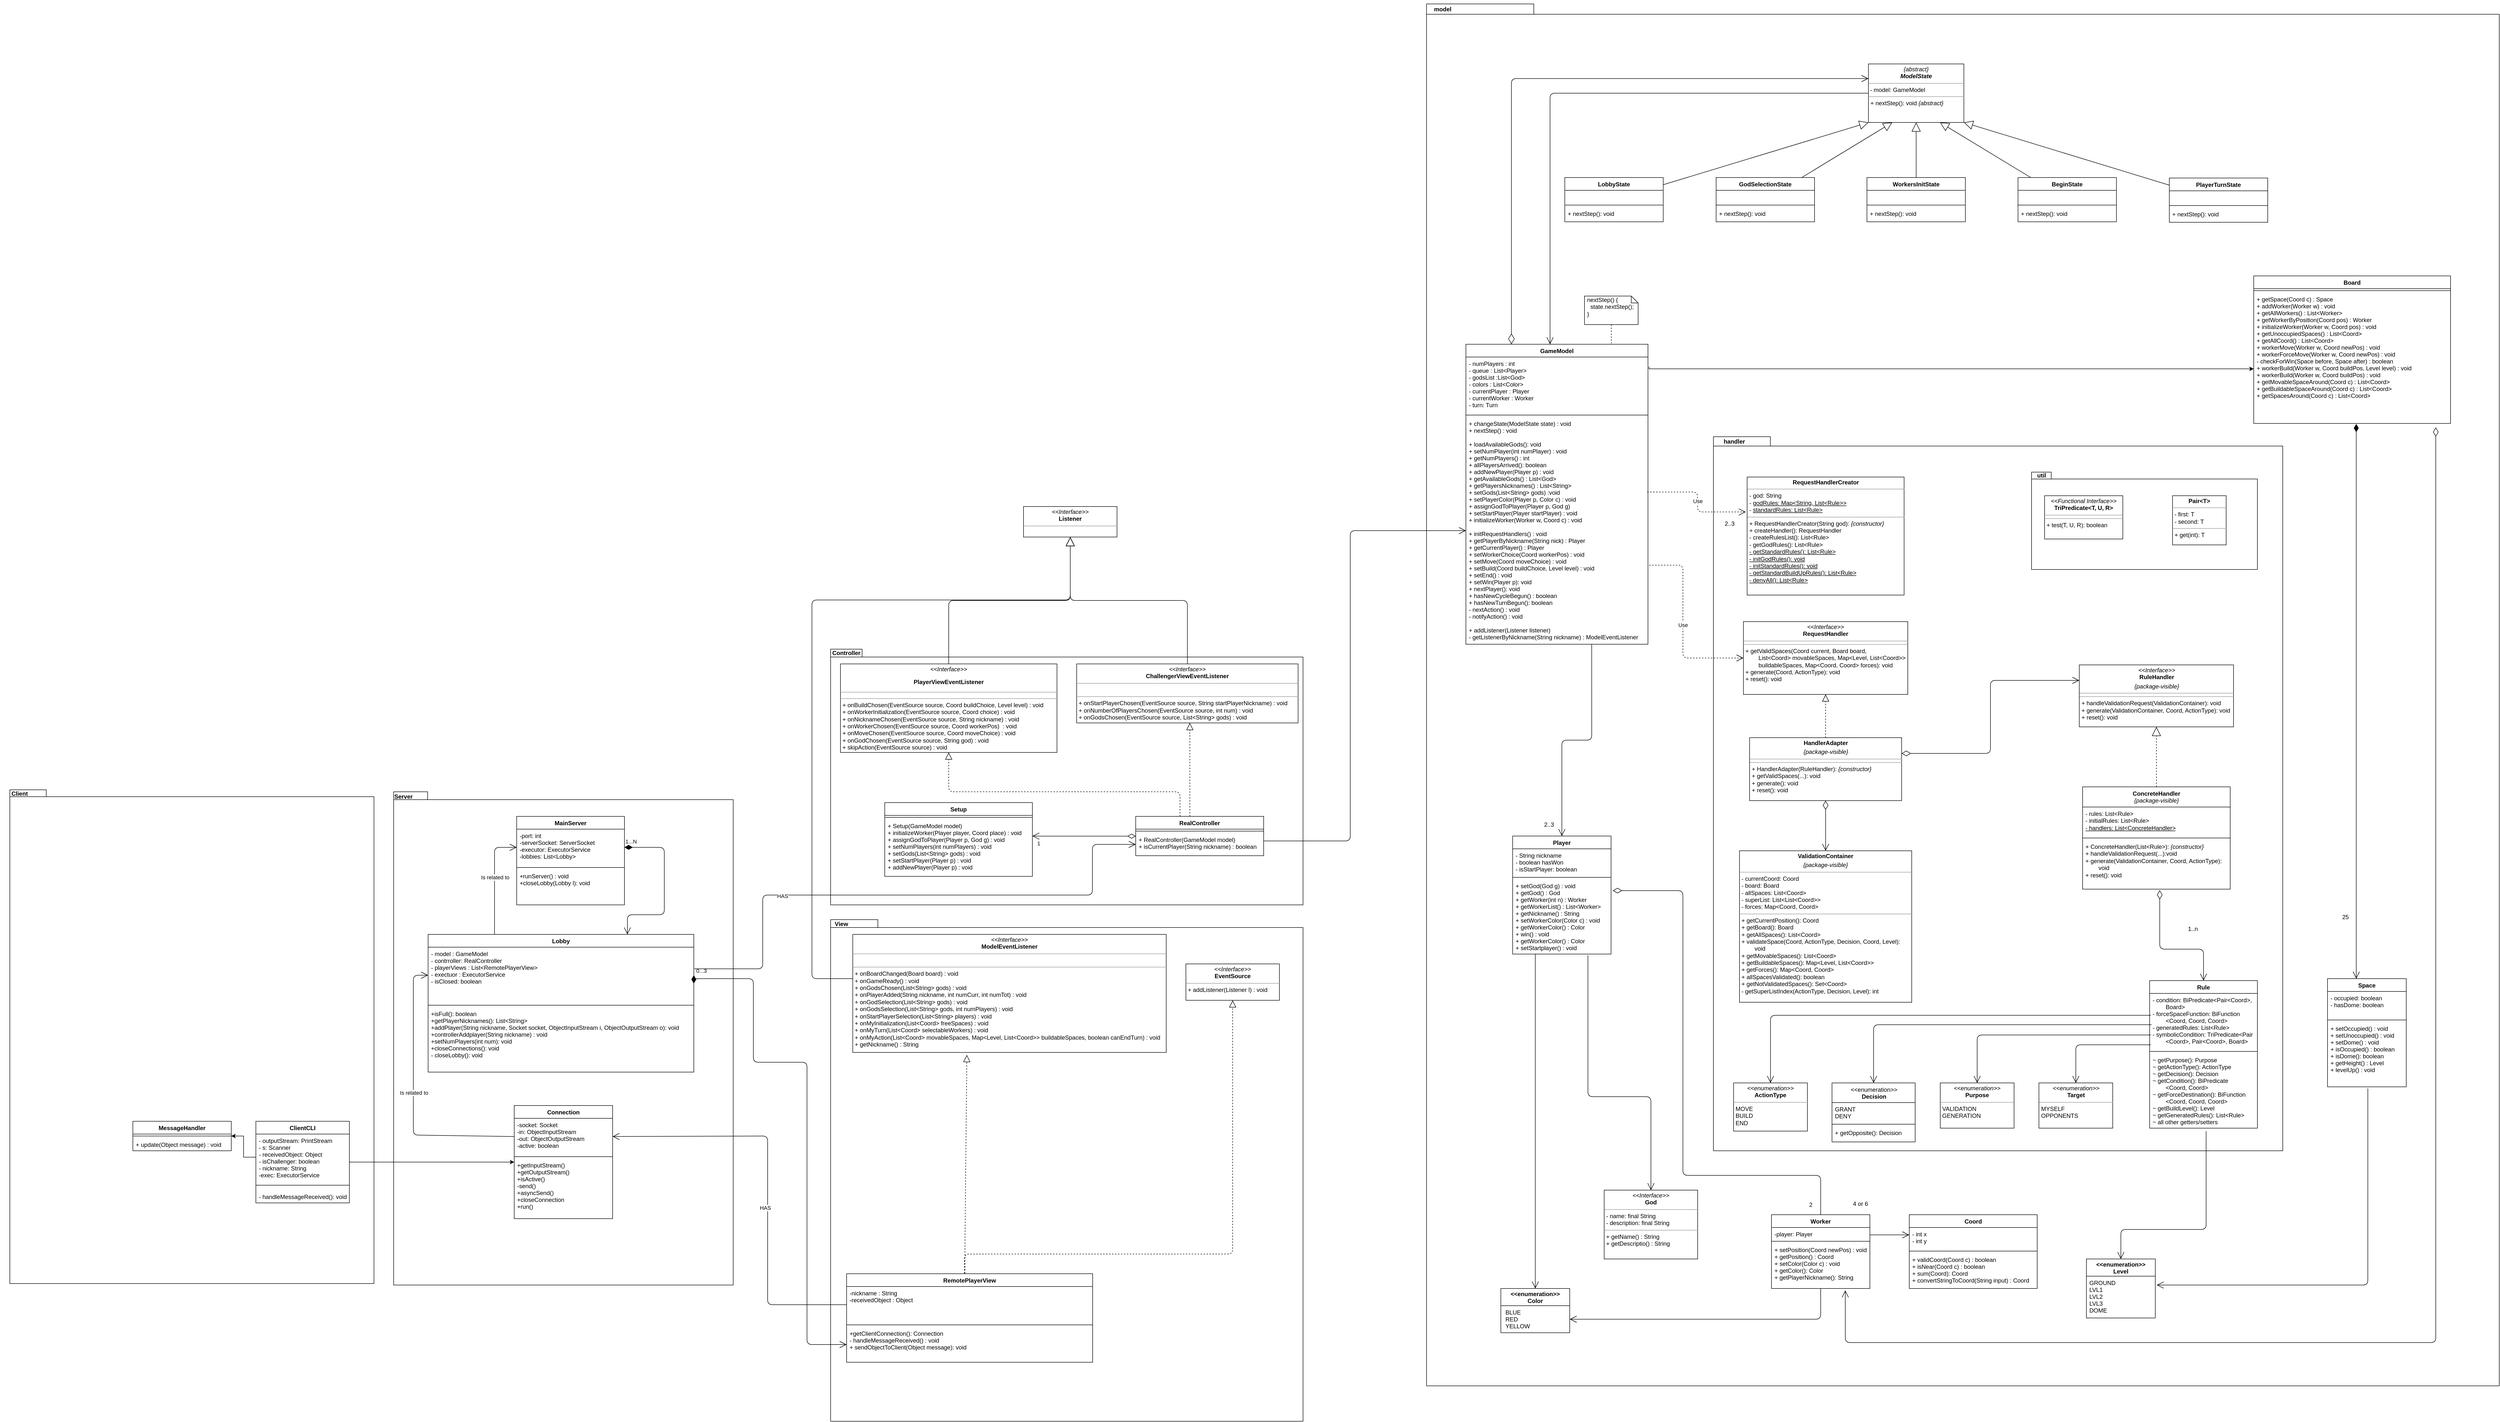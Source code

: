 <mxfile version="13.1.1" type="github">
  <diagram id="C5RBs43oDa-KdzZeNtuy" name="Page-1">
    <mxGraphModel dx="3716" dy="3492" grid="1" gridSize="10" guides="1" tooltips="1" connect="1" arrows="1" fold="1" page="1" pageScale="1" pageWidth="827" pageHeight="1169" math="0" shadow="0">
      <root>
        <mxCell id="WIyWlLk6GJQsqaUBKTNV-0" />
        <mxCell id="WIyWlLk6GJQsqaUBKTNV-1" parent="WIyWlLk6GJQsqaUBKTNV-0" />
        <mxCell id="LcRW81NQQqgkX1LeB4Ay-17" value="" style="group;html=1;" parent="WIyWlLk6GJQsqaUBKTNV-1" vertex="1" connectable="0">
          <mxGeometry x="1399" y="-832" width="2060" height="1920" as="geometry" />
        </mxCell>
        <mxCell id="-60NsE4o0A_aWf5wCk37-1" value="" style="shape=folder;fontStyle=1;spacingTop=10;tabWidth=65;tabHeight=21;tabPosition=left;html=1;" parent="LcRW81NQQqgkX1LeB4Ay-17" vertex="1">
          <mxGeometry x="-120" y="-890" width="2180" height="2810" as="geometry" />
        </mxCell>
        <mxCell id="LcRW81NQQqgkX1LeB4Ay-57" value="" style="group" parent="LcRW81NQQqgkX1LeB4Ay-17" vertex="1" connectable="0">
          <mxGeometry x="460" y="210" width="1160" height="1232" as="geometry" />
        </mxCell>
        <mxCell id="LcRW81NQQqgkX1LeB4Ay-50" value="" style="shape=folder;fontStyle=1;spacingTop=10;tabWidth=86;tabHeight=19;tabPosition=left;html=1;" parent="LcRW81NQQqgkX1LeB4Ay-57" vertex="1">
          <mxGeometry x="3" y="-220" width="1157" height="1452" as="geometry" />
        </mxCell>
        <mxCell id="LcRW81NQQqgkX1LeB4Ay-4" value="Rule" style="swimlane;fontStyle=1;align=center;verticalAlign=top;childLayout=stackLayout;horizontal=1;startSize=26;horizontalStack=0;resizeParent=1;resizeParentMax=0;resizeLast=0;collapsible=1;marginBottom=0;" parent="LcRW81NQQqgkX1LeB4Ay-57" vertex="1">
          <mxGeometry x="889.5" y="886" width="219" height="300" as="geometry" />
        </mxCell>
        <mxCell id="LcRW81NQQqgkX1LeB4Ay-5" value="- condition: BiPredicate&lt;Pair&lt;Coord&gt;,&#xa;        Board&gt;&#xa;- forceSpaceFunction: BiFunction&#xa;        &lt;Coord, Coord, Coord&gt;&#xa;- generatedRules: List&lt;Rule&gt;&#xa;- symbolicCondition: TriPredicate&lt;Pair&#xa;        &lt;Coord&gt;, Pair&lt;Coord&gt;, Board&gt;&#xa;&#xa;" style="text;strokeColor=none;fillColor=none;align=left;verticalAlign=top;spacingLeft=4;spacingRight=4;overflow=hidden;rotatable=0;points=[[0,0.5],[1,0.5]];portConstraint=eastwest;" parent="LcRW81NQQqgkX1LeB4Ay-4" vertex="1">
          <mxGeometry y="26" width="219" height="114" as="geometry" />
        </mxCell>
        <mxCell id="LcRW81NQQqgkX1LeB4Ay-6" value="" style="line;strokeWidth=1;fillColor=none;align=left;verticalAlign=middle;spacingTop=-1;spacingLeft=3;spacingRight=3;rotatable=0;labelPosition=right;points=[];portConstraint=eastwest;" parent="LcRW81NQQqgkX1LeB4Ay-4" vertex="1">
          <mxGeometry y="140" width="219" height="8" as="geometry" />
        </mxCell>
        <mxCell id="LcRW81NQQqgkX1LeB4Ay-7" value="~ getPurpose(): Purpose&#xa;~ getActionType(): ActionType&#xa;~ getDecision(): Decision&#xa;~ getCondition(): BiPredicate&#xa;        &lt;Coord, Coord&gt;&#xa;~ getForceDestination(): BiFunction&#xa;        &lt;Coord, Coord, Coord&gt;&#xa;~ getBuildLevel(): Level&#xa;~ getGeneratedRules(): List&lt;Rule&gt;&#xa;~ all other getters/setters&#xa;&#xa;&#xa;&#xa;" style="text;strokeColor=none;fillColor=none;align=left;verticalAlign=top;spacingLeft=4;spacingRight=4;overflow=hidden;rotatable=0;points=[[0,0.5],[1,0.5]];portConstraint=eastwest;" parent="LcRW81NQQqgkX1LeB4Ay-4" vertex="1">
          <mxGeometry y="148" width="219" height="152" as="geometry" />
        </mxCell>
        <mxCell id="zKTAMkaEsUsHGXq3V1gV-0" value="&amp;lt;&amp;lt;enumeration&amp;gt;&amp;gt;&lt;br&gt;&lt;b&gt;Decision&lt;/b&gt;" style="swimlane;fontStyle=0;align=center;verticalAlign=top;childLayout=stackLayout;horizontal=1;startSize=40;horizontalStack=0;resizeParent=1;resizeParentMax=0;resizeLast=0;collapsible=1;marginBottom=0;html=1;" parent="LcRW81NQQqgkX1LeB4Ay-57" vertex="1">
          <mxGeometry x="244" y="1094" width="169" height="120" as="geometry" />
        </mxCell>
        <mxCell id="zKTAMkaEsUsHGXq3V1gV-1" value="GRANT&#xa;DENY" style="text;strokeColor=none;fillColor=none;align=left;verticalAlign=top;spacingLeft=4;spacingRight=4;overflow=hidden;rotatable=0;points=[[0,0.5],[1,0.5]];portConstraint=eastwest;" parent="zKTAMkaEsUsHGXq3V1gV-0" vertex="1">
          <mxGeometry y="40" width="169" height="40" as="geometry" />
        </mxCell>
        <mxCell id="zKTAMkaEsUsHGXq3V1gV-2" value="" style="line;strokeWidth=1;fillColor=none;align=left;verticalAlign=middle;spacingTop=-1;spacingLeft=3;spacingRight=3;rotatable=0;labelPosition=right;points=[];portConstraint=eastwest;" parent="zKTAMkaEsUsHGXq3V1gV-0" vertex="1">
          <mxGeometry y="80" width="169" height="8" as="geometry" />
        </mxCell>
        <mxCell id="zKTAMkaEsUsHGXq3V1gV-3" value="+ getOpposite(): Decision" style="text;strokeColor=none;fillColor=none;align=left;verticalAlign=top;spacingLeft=4;spacingRight=4;overflow=hidden;rotatable=0;points=[[0,0.5],[1,0.5]];portConstraint=eastwest;" parent="zKTAMkaEsUsHGXq3V1gV-0" vertex="1">
          <mxGeometry y="88" width="169" height="32" as="geometry" />
        </mxCell>
        <mxCell id="F0vZ-oMPGt8kP6uusFCu-17" value="&lt;p style=&quot;margin: 0px ; margin-top: 4px ; text-align: center&quot;&gt;&lt;i&gt;&amp;lt;&amp;lt;Interface&amp;gt;&amp;gt;&lt;/i&gt;&lt;br&gt;&lt;b&gt;RuleHandler&lt;/b&gt;&lt;/p&gt;&lt;p style=&quot;margin: 0px ; margin-top: 4px ; text-align: center&quot;&gt;&lt;i&gt;{package-visible}&lt;/i&gt;&lt;/p&gt;&lt;hr size=&quot;1&quot;&gt;&lt;hr size=&quot;1&quot;&gt;&lt;p style=&quot;margin: 0px ; margin-left: 4px&quot;&gt;+ handleValidationRequest(ValidationContainer): void&lt;/p&gt;&lt;p style=&quot;margin: 0px ; margin-left: 4px&quot;&gt;+ generate(ValidationContainer, Coord, ActionType): void&lt;/p&gt;&lt;p style=&quot;margin: 0px ; margin-left: 4px&quot;&gt;+ reset(): void&lt;br&gt;&lt;/p&gt;&lt;div&gt;&lt;br&gt;&lt;br&gt;&lt;/div&gt;" style="verticalAlign=top;align=left;overflow=fill;fontSize=12;fontFamily=Helvetica;html=1;" parent="LcRW81NQQqgkX1LeB4Ay-57" vertex="1">
          <mxGeometry x="746.5" y="244" width="313.5" height="126" as="geometry" />
        </mxCell>
        <mxCell id="LcRW81NQQqgkX1LeB4Ay-13" value="&lt;p style=&quot;margin: 0px ; margin-top: 4px ; text-align: center&quot;&gt;&lt;i&gt;&amp;lt;&amp;lt;enumeration&amp;gt;&amp;gt;&lt;/i&gt;&lt;br&gt;&lt;b&gt;Purpose&lt;/b&gt;&lt;/p&gt;&lt;hr size=&quot;1&quot;&gt;&lt;p style=&quot;margin: 0px ; margin-left: 4px&quot;&gt;VALIDATION&lt;/p&gt;&lt;p style=&quot;margin: 0px ; margin-left: 4px&quot;&gt;GENERATION&lt;br&gt;&lt;/p&gt;" style="verticalAlign=top;align=left;overflow=fill;fontSize=12;fontFamily=Helvetica;html=1;" parent="LcRW81NQQqgkX1LeB4Ay-57" vertex="1">
          <mxGeometry x="464" y="1094" width="150" height="92" as="geometry" />
        </mxCell>
        <mxCell id="F_CIxczFa_6I44uATnzT-7" value="&lt;p style=&quot;margin: 0px ; margin-top: 4px ; text-align: center&quot;&gt;&lt;b&gt;ValidationContainer&lt;/b&gt;&lt;/p&gt;&lt;p style=&quot;margin: 0px ; margin-top: 4px ; text-align: center&quot;&gt;&lt;i&gt;{package-visible}&lt;/i&gt;&lt;br&gt;&lt;/p&gt;&lt;hr size=&quot;1&quot;&gt;&lt;p style=&quot;margin: 0px ; margin-left: 4px&quot;&gt;- currentCoord: Coord&lt;/p&gt;&lt;p style=&quot;margin: 0px ; margin-left: 4px&quot;&gt;- board: Board&lt;br&gt;&lt;/p&gt;&lt;p style=&quot;margin: 0px ; margin-left: 4px&quot;&gt;- allSpaces: List&amp;lt;Coord&amp;gt;&lt;br&gt;&lt;/p&gt;&lt;p style=&quot;margin: 0px ; margin-left: 4px&quot;&gt;- superList: List&amp;lt;List&amp;lt;Coord&amp;gt;&amp;gt;&lt;br&gt;&lt;/p&gt;&lt;p style=&quot;margin: 0px ; margin-left: 4px&quot;&gt;- forces: Map&amp;lt;Coord, Coord&amp;gt;&lt;/p&gt;&lt;hr size=&quot;1&quot;&gt;&lt;p style=&quot;margin: 0px ; margin-left: 4px&quot;&gt;+ getCurrentPosition(): Coord&lt;/p&gt;&lt;p style=&quot;margin: 0px ; margin-left: 4px&quot;&gt;+ getBoard(): Board&lt;br&gt;&lt;/p&gt;&lt;p style=&quot;margin: 0px ; margin-left: 4px&quot;&gt;+ getAllSpaces(): List&amp;lt;Coord&amp;gt;&lt;br&gt;&lt;/p&gt;&lt;p style=&quot;margin: 0px ; margin-left: 4px&quot;&gt;+ validateSpace(Coord, ActionType, Decision, Coord, Level):&lt;/p&gt;&lt;p style=&quot;margin: 0px ; margin-left: 4px&quot;&gt;&amp;nbsp;&amp;nbsp;&amp;nbsp;&amp;nbsp;&amp;nbsp;&amp;nbsp;&amp;nbsp; void&lt;/p&gt;&lt;p style=&quot;margin: 0px ; margin-left: 4px&quot;&gt;+ getMovableSpaces(): List&amp;lt;Coord&amp;gt;&lt;br&gt;&lt;/p&gt;&lt;p style=&quot;margin: 0px ; margin-left: 4px&quot;&gt;+ getBuildableSpaces(): Map&amp;lt;Level, List&amp;lt;Coord&amp;gt;&amp;gt;&lt;br&gt;&lt;/p&gt;&lt;p style=&quot;margin: 0px ; margin-left: 4px&quot;&gt;+ getForces(): Map&amp;lt;Coord, Coord&amp;gt;&lt;/p&gt;&lt;p style=&quot;margin: 0px ; margin-left: 4px&quot;&gt;+ allSpacesValidated(): boolean&lt;/p&gt;&lt;p style=&quot;margin: 0px ; margin-left: 4px&quot;&gt;+ getNotValidatedSpaces(): Set&amp;lt;Coord&amp;gt;&lt;br&gt;&lt;/p&gt;&lt;p style=&quot;margin: 0px ; margin-left: 4px&quot;&gt;- getSuperListIndex(ActionType, Decision, Level): int&lt;br&gt;&lt;/p&gt;" style="verticalAlign=top;align=left;overflow=fill;fontSize=12;fontFamily=Helvetica;html=1;" parent="LcRW81NQQqgkX1LeB4Ay-57" vertex="1">
          <mxGeometry x="56" y="622" width="350" height="308" as="geometry" />
        </mxCell>
        <mxCell id="LcRW81NQQqgkX1LeB4Ay-43" style="endArrow=block;dashed=1;endFill=0;endSize=16;html=1;fontFamily=Helvetica;fontSize=11;fontColor=#000000;align=center;strokeColor=#000000;fillColor=#f8cecc;edgeStyle=orthogonalEdgeStyle;" parent="LcRW81NQQqgkX1LeB4Ay-57" source="LcRW81NQQqgkX1LeB4Ay-0" target="F0vZ-oMPGt8kP6uusFCu-17" edge="1">
          <mxGeometry relative="1" as="geometry">
            <mxPoint x="766" y="421" as="targetPoint" />
            <mxPoint x="766" y="502" as="sourcePoint" />
          </mxGeometry>
        </mxCell>
        <mxCell id="LcRW81NQQqgkX1LeB4Ay-15" style="endArrow=open;endFill=1;endSize=12;html=1;fontFamily=Helvetica;fontSize=11;fontColor=#000000;align=center;strokeColor=#000000;edgeStyle=orthogonalEdgeStyle;entryX=0.5;entryY=0;entryDx=0;entryDy=0;exitX=0.011;exitY=0.741;exitDx=0;exitDy=0;exitPerimeter=0;" parent="LcRW81NQQqgkX1LeB4Ay-57" source="LcRW81NQQqgkX1LeB4Ay-5" target="LcRW81NQQqgkX1LeB4Ay-13" edge="1">
          <mxGeometry relative="1" as="geometry">
            <mxPoint x="891" y="1012" as="sourcePoint" />
            <mxPoint x="539" y="1082" as="targetPoint" />
          </mxGeometry>
        </mxCell>
        <mxCell id="F_CIxczFa_6I44uATnzT-2" style="edgeStyle=orthogonalEdgeStyle;rounded=1;orthogonalLoop=1;jettySize=auto;html=1;endFill=1;endArrow=open;endSize=12;entryX=0.5;entryY=0;entryDx=0;entryDy=0;exitX=0.018;exitY=0.558;exitDx=0;exitDy=0;exitPerimeter=0;" parent="LcRW81NQQqgkX1LeB4Ay-57" source="LcRW81NQQqgkX1LeB4Ay-5" target="zKTAMkaEsUsHGXq3V1gV-0" edge="1">
          <mxGeometry relative="1" as="geometry">
            <mxPoint x="887" y="992" as="sourcePoint" />
            <mxPoint x="329" y="1072" as="targetPoint" />
          </mxGeometry>
        </mxCell>
        <mxCell id="LcRW81NQQqgkX1LeB4Ay-47" style="endArrow=open;html=1;endSize=12;startArrow=diamondThin;startSize=16;startFill=0;edgeStyle=orthogonalEdgeStyle;align=center;verticalAlign=bottom;fontFamily=Helvetica;fontSize=11;fontColor=#000000;strokeColor=#000000;" parent="LcRW81NQQqgkX1LeB4Ay-57" target="LcRW81NQQqgkX1LeB4Ay-4" edge="1">
          <mxGeometry relative="1" as="geometry">
            <Array as="points">
              <mxPoint x="910" y="822" />
              <mxPoint x="999" y="822" />
            </Array>
            <mxPoint x="910" y="702" as="sourcePoint" />
          </mxGeometry>
        </mxCell>
        <mxCell id="LcRW81NQQqgkX1LeB4Ay-14" value="&lt;p style=&quot;margin: 0px ; margin-top: 4px ; text-align: center&quot;&gt;&lt;i&gt;&amp;lt;&amp;lt;enumeration&amp;gt;&amp;gt;&lt;/i&gt;&lt;br&gt;&lt;b&gt;ActionType&lt;/b&gt;&lt;/p&gt;&lt;hr size=&quot;1&quot;&gt;&lt;p style=&quot;margin: 0px ; margin-left: 4px&quot;&gt;MOVE&lt;/p&gt;&lt;p style=&quot;margin: 0px ; margin-left: 4px&quot;&gt;BUILD&lt;/p&gt;&lt;p style=&quot;margin: 0px ; margin-left: 4px&quot;&gt;END&lt;br&gt;&lt;/p&gt;" style="verticalAlign=top;align=left;overflow=fill;fontSize=12;fontFamily=Helvetica;html=1;" parent="LcRW81NQQqgkX1LeB4Ay-57" vertex="1">
          <mxGeometry x="44" y="1094" width="150" height="98" as="geometry" />
        </mxCell>
        <mxCell id="LcRW81NQQqgkX1LeB4Ay-16" style="endArrow=open;endFill=1;endSize=12;html=1;fontFamily=Helvetica;fontSize=11;fontColor=#000000;align=center;strokeColor=#000000;edgeStyle=orthogonalEdgeStyle;entryX=0.5;entryY=0;entryDx=0;entryDy=0;exitX=0.011;exitY=0.39;exitDx=0;exitDy=0;exitPerimeter=0;" parent="LcRW81NQQqgkX1LeB4Ay-57" source="LcRW81NQQqgkX1LeB4Ay-5" target="LcRW81NQQqgkX1LeB4Ay-14" edge="1">
          <mxGeometry relative="1" as="geometry">
            <mxPoint x="361" y="943" as="targetPoint" />
            <mxPoint x="889" y="972" as="sourcePoint" />
          </mxGeometry>
        </mxCell>
        <mxCell id="zKTAMkaEsUsHGXq3V1gV-12" value="&lt;p style=&quot;margin: 0px ; margin-top: 4px ; text-align: center&quot;&gt;&lt;i&gt;&amp;lt;&amp;lt;enumeration&amp;gt;&amp;gt;&lt;/i&gt;&lt;br&gt;&lt;b&gt;Target&lt;/b&gt;&lt;/p&gt;&lt;hr size=&quot;1&quot;&gt;&lt;p style=&quot;margin: 0px ; margin-left: 4px&quot;&gt;MYSELF&lt;/p&gt;&lt;p style=&quot;margin: 0px ; margin-left: 4px&quot;&gt;OPPONENTS&lt;br&gt;&lt;/p&gt;" style="verticalAlign=top;align=left;overflow=fill;fontSize=12;fontFamily=Helvetica;html=1;" parent="LcRW81NQQqgkX1LeB4Ay-57" vertex="1">
          <mxGeometry x="664.5" y="1094" width="150" height="92" as="geometry" />
        </mxCell>
        <mxCell id="zKTAMkaEsUsHGXq3V1gV-14" style="edgeStyle=orthogonalEdgeStyle;rounded=1;orthogonalLoop=1;jettySize=auto;html=1;entryX=0.5;entryY=0;entryDx=0;entryDy=0;startArrow=none;strokeColor=#000000;endFill=1;endArrow=open;endSize=12;exitX=0.011;exitY=0.917;exitDx=0;exitDy=0;exitPerimeter=0;" parent="LcRW81NQQqgkX1LeB4Ay-57" source="LcRW81NQQqgkX1LeB4Ay-5" target="zKTAMkaEsUsHGXq3V1gV-12" edge="1">
          <mxGeometry relative="1" as="geometry">
            <mxPoint x="891" y="1032" as="sourcePoint" />
          </mxGeometry>
        </mxCell>
        <mxCell id="za8SHLEQkm7EsVnOQVvr-2" value="2..3" style="text;html=1;strokeColor=none;fillColor=none;align=center;verticalAlign=middle;whiteSpace=wrap;rounded=0;" parent="LcRW81NQQqgkX1LeB4Ay-57" vertex="1">
          <mxGeometry x="16" y="-53" width="40" height="20" as="geometry" />
        </mxCell>
        <mxCell id="LcRW81NQQqgkX1LeB4Ay-0" value="&lt;b&gt;ConcreteHandler&lt;/b&gt;&lt;br&gt;&lt;i&gt;{package-visible}&lt;/i&gt;" style="swimlane;fontStyle=0;align=center;verticalAlign=top;childLayout=stackLayout;horizontal=1;startSize=41;horizontalStack=0;resizeParent=1;resizeParentMax=0;resizeLast=0;collapsible=1;marginBottom=0;html=1;" parent="LcRW81NQQqgkX1LeB4Ay-57" vertex="1">
          <mxGeometry x="753.25" y="492" width="300" height="208" as="geometry" />
        </mxCell>
        <mxCell id="LcRW81NQQqgkX1LeB4Ay-1" value="&lt;div&gt;- rules: List&amp;lt;Rule&amp;gt;&lt;/div&gt;&lt;div&gt;- initialRules: List&amp;lt;Rule&amp;gt;&lt;/div&gt;&lt;u&gt;- handlers: List&amp;lt;ConcreteHandler&amp;gt;&lt;/u&gt;" style="text;strokeColor=none;fillColor=none;align=left;verticalAlign=top;spacingLeft=4;spacingRight=4;overflow=hidden;rotatable=0;points=[[0,0.5],[1,0.5]];portConstraint=eastwest;html=1;" parent="LcRW81NQQqgkX1LeB4Ay-0" vertex="1">
          <mxGeometry y="41" width="300" height="59" as="geometry" />
        </mxCell>
        <mxCell id="LcRW81NQQqgkX1LeB4Ay-2" value="" style="line;strokeWidth=1;fillColor=none;align=left;verticalAlign=middle;spacingTop=-1;spacingLeft=3;spacingRight=3;rotatable=0;labelPosition=right;points=[];portConstraint=eastwest;" parent="LcRW81NQQqgkX1LeB4Ay-0" vertex="1">
          <mxGeometry y="100" width="300" height="8" as="geometry" />
        </mxCell>
        <mxCell id="LcRW81NQQqgkX1LeB4Ay-3" value="&lt;div&gt;+ ConcreteHandler(List&amp;lt;Rule&amp;gt;): &lt;i&gt;{constructor}&lt;/i&gt;&lt;/div&gt;&lt;div&gt;+ handleValidationRequest(...):void&lt;/div&gt;&lt;div&gt;+ generate(ValidationContainer, Coord, ActionType):&lt;/div&gt;&lt;div&gt;&amp;nbsp;&amp;nbsp;&amp;nbsp;&amp;nbsp;&amp;nbsp;&amp;nbsp;&amp;nbsp; void&lt;br&gt;&lt;/div&gt;&lt;div&gt;+ reset(): void&lt;br&gt;&lt;/div&gt;" style="text;strokeColor=none;fillColor=none;align=left;verticalAlign=top;spacingLeft=4;spacingRight=4;overflow=hidden;rotatable=0;points=[[0,0.5],[1,0.5]];portConstraint=eastwest;fontStyle=0;html=1;" parent="LcRW81NQQqgkX1LeB4Ay-0" vertex="1">
          <mxGeometry y="108" width="300" height="100" as="geometry" />
        </mxCell>
        <mxCell id="zKTAMkaEsUsHGXq3V1gV-25" value="" style="group" parent="LcRW81NQQqgkX1LeB4Ay-57" vertex="1" connectable="0">
          <mxGeometry x="649.5" y="-148" width="459" height="198" as="geometry" />
        </mxCell>
        <mxCell id="zKTAMkaEsUsHGXq3V1gV-24" value="" style="group" parent="zKTAMkaEsUsHGXq3V1gV-25" vertex="1" connectable="0">
          <mxGeometry width="459" height="198" as="geometry" />
        </mxCell>
        <mxCell id="zKTAMkaEsUsHGXq3V1gV-21" value="" style="shape=folder;fontStyle=1;spacingTop=10;tabWidth=40;tabHeight=14;tabPosition=left;html=1;" parent="zKTAMkaEsUsHGXq3V1gV-24" vertex="1">
          <mxGeometry width="459" height="198" as="geometry" />
        </mxCell>
        <mxCell id="zKTAMkaEsUsHGXq3V1gV-19" value="&lt;p style=&quot;margin: 0px ; margin-top: 4px ; text-align: center&quot;&gt;&lt;i&gt;&amp;lt;&amp;lt;Functional Interface&amp;gt;&amp;gt;&lt;/i&gt;&lt;br&gt;&lt;b&gt;TriPredicate&amp;lt;T, U, R&amp;gt;&lt;br&gt;&lt;/b&gt;&lt;/p&gt;&lt;hr size=&quot;1&quot;&gt;&lt;hr size=&quot;1&quot;&gt;&lt;p style=&quot;margin: 0px ; margin-left: 4px&quot;&gt;+ test(T, U, R): boolean&lt;br&gt;&lt;/p&gt;&lt;div&gt;&lt;br&gt;&lt;br&gt;&lt;/div&gt;" style="verticalAlign=top;align=left;overflow=fill;fontSize=12;fontFamily=Helvetica;html=1;" parent="zKTAMkaEsUsHGXq3V1gV-24" vertex="1">
          <mxGeometry x="26.5" y="48" width="159" height="88" as="geometry" />
        </mxCell>
        <mxCell id="zKTAMkaEsUsHGXq3V1gV-20" value="&lt;p style=&quot;margin: 0px ; margin-top: 4px ; text-align: center&quot;&gt;&lt;b&gt;Pair&amp;lt;T&amp;gt;&lt;/b&gt;&lt;br&gt;&lt;/p&gt;&lt;hr size=&quot;1&quot;&gt;&lt;p style=&quot;margin: 0px ; margin-left: 4px&quot;&gt;- first: T&lt;/p&gt;&lt;p style=&quot;margin: 0px ; margin-left: 4px&quot;&gt;- second: T&lt;br&gt;&lt;/p&gt;&lt;hr size=&quot;1&quot;&gt;&lt;p style=&quot;margin: 0px ; margin-left: 4px&quot;&gt;+ get(int): T&lt;br&gt;&lt;/p&gt;" style="verticalAlign=top;align=left;overflow=fill;fontSize=12;fontFamily=Helvetica;html=1;" parent="zKTAMkaEsUsHGXq3V1gV-24" vertex="1">
          <mxGeometry x="286.5" y="48" width="109" height="100" as="geometry" />
        </mxCell>
        <mxCell id="zKTAMkaEsUsHGXq3V1gV-22" value="&lt;b&gt;util&lt;/b&gt;" style="text;html=1;strokeColor=none;fillColor=none;align=center;verticalAlign=middle;whiteSpace=wrap;rounded=0;" parent="zKTAMkaEsUsHGXq3V1gV-24" vertex="1">
          <mxGeometry y="-3" width="40" height="20" as="geometry" />
        </mxCell>
        <mxCell id="GLF211CV2YBHSNNz2mQ8-16" value="Player" style="swimlane;fontStyle=1;align=center;verticalAlign=top;childLayout=stackLayout;horizontal=1;startSize=26;horizontalStack=0;resizeParent=1;resizeParentMax=0;resizeLast=0;collapsible=1;marginBottom=0;" parent="LcRW81NQQqgkX1LeB4Ay-17" vertex="1">
          <mxGeometry x="55" y="802" width="200" height="240" as="geometry" />
        </mxCell>
        <mxCell id="GLF211CV2YBHSNNz2mQ8-17" value="- String nickname&#xa;- boolean hasWon&#xa;- isStartPlayer: boolean" style="text;strokeColor=none;fillColor=none;align=left;verticalAlign=top;spacingLeft=4;spacingRight=4;overflow=hidden;rotatable=0;points=[[0,0.5],[1,0.5]];portConstraint=eastwest;" parent="GLF211CV2YBHSNNz2mQ8-16" vertex="1">
          <mxGeometry y="26" width="200" height="54" as="geometry" />
        </mxCell>
        <mxCell id="GLF211CV2YBHSNNz2mQ8-18" value="" style="line;strokeWidth=1;fillColor=none;align=left;verticalAlign=middle;spacingTop=-1;spacingLeft=3;spacingRight=3;rotatable=0;labelPosition=right;points=[];portConstraint=eastwest;" parent="GLF211CV2YBHSNNz2mQ8-16" vertex="1">
          <mxGeometry y="80" width="200" height="8" as="geometry" />
        </mxCell>
        <mxCell id="GLF211CV2YBHSNNz2mQ8-19" value="+ setGod(God g) : void&#xa;+ getGod() : God&#xa;+ getWorker(int n) : Worker&#xa;+ getWorkerList() : List&lt;Worker&gt;&#xa;+ getNickname() : String&#xa;+ setWorkerColor(Color c) : void&#xa;+ getWorkerColor() : Color&#xa;+ win() : void&#xa;+ getWorkerColor() : Color&#xa;+ setStartplayer() : void" style="text;strokeColor=none;fillColor=none;align=left;verticalAlign=top;spacingLeft=4;spacingRight=4;overflow=hidden;rotatable=0;points=[[0,0.5],[1,0.5]];portConstraint=eastwest;" parent="GLF211CV2YBHSNNz2mQ8-16" vertex="1">
          <mxGeometry y="88" width="200" height="152" as="geometry" />
        </mxCell>
        <mxCell id="za8SHLEQkm7EsVnOQVvr-0" style="edgeStyle=orthogonalEdgeStyle;rounded=1;orthogonalLoop=1;jettySize=auto;html=1;entryX=1;entryY=0.5;entryDx=0;entryDy=0;endArrow=open;endFill=1;endSize=12;" parent="LcRW81NQQqgkX1LeB4Ay-17" source="GLF211CV2YBHSNNz2mQ8-29" target="GLF211CV2YBHSNNz2mQ8-9" edge="1">
          <mxGeometry relative="1" as="geometry" />
        </mxCell>
        <mxCell id="GLF211CV2YBHSNNz2mQ8-38" style="endArrow=open;endFill=1;endSize=12;html=1;fontFamily=Helvetica;fontSize=11;fontColor=#000000;align=center;strokeColor=#000000;edgeStyle=orthogonalEdgeStyle;entryX=0.5;entryY=0;entryDx=0;entryDy=0;exitX=0.765;exitY=1.017;exitDx=0;exitDy=0;exitPerimeter=0;" parent="LcRW81NQQqgkX1LeB4Ay-17" source="GLF211CV2YBHSNNz2mQ8-19" target="GLF211CV2YBHSNNz2mQ8-37" edge="1">
          <mxGeometry relative="1" as="geometry">
            <Array as="points">
              <mxPoint x="208" y="1332" />
              <mxPoint x="336" y="1332" />
            </Array>
          </mxGeometry>
        </mxCell>
        <mxCell id="GLF211CV2YBHSNNz2mQ8-21" style="endArrow=open;endFill=1;endSize=12;html=1;fontFamily=Helvetica;fontSize=11;fontColor=#000000;align=center;strokeColor=#000000;edgeStyle=orthogonalEdgeStyle;entryX=0.5;entryY=0;entryDx=0;entryDy=0;exitX=0.23;exitY=1.002;exitDx=0;exitDy=0;exitPerimeter=0;" parent="LcRW81NQQqgkX1LeB4Ay-17" source="GLF211CV2YBHSNNz2mQ8-19" target="GLF211CV2YBHSNNz2mQ8-6" edge="1">
          <mxGeometry relative="1" as="geometry">
            <Array as="points" />
            <mxPoint x="-119" y="1402" as="sourcePoint" />
          </mxGeometry>
        </mxCell>
        <mxCell id="GLF211CV2YBHSNNz2mQ8-35" style="endArrow=none;endFill=0;endSize=12;html=1;fontFamily=Helvetica;fontSize=11;fontColor=#000000;align=center;strokeColor=#000000;edgeStyle=orthogonalEdgeStyle;startArrow=diamondThin;startFill=0;startSize=16;exitX=1.018;exitY=0.151;exitDx=0;exitDy=0;exitPerimeter=0;" parent="LcRW81NQQqgkX1LeB4Ay-17" source="GLF211CV2YBHSNNz2mQ8-19" target="GLF211CV2YBHSNNz2mQ8-29" edge="1">
          <mxGeometry relative="1" as="geometry">
            <Array as="points">
              <mxPoint x="401" y="913" />
              <mxPoint x="401" y="1492" />
              <mxPoint x="681" y="1492" />
            </Array>
            <mxPoint x="251" y="714" as="sourcePoint" />
          </mxGeometry>
        </mxCell>
        <mxCell id="GLF211CV2YBHSNNz2mQ8-34" style="endArrow=open;endFill=1;endSize=12;html=1;fontFamily=Helvetica;fontSize=11;fontColor=#000000;align=center;strokeColor=#000000;edgeStyle=orthogonalEdgeStyle;entryX=0;entryY=0.5;entryDx=0;entryDy=0;exitX=1;exitY=0.625;exitDx=0;exitDy=0;exitPerimeter=0;" parent="LcRW81NQQqgkX1LeB4Ay-17" source="GLF211CV2YBHSNNz2mQ8-30" edge="1">
          <mxGeometry relative="1" as="geometry">
            <mxPoint x="861" y="1613.0" as="targetPoint" />
            <mxPoint x="784" y="1613" as="sourcePoint" />
          </mxGeometry>
        </mxCell>
        <mxCell id="GLF211CV2YBHSNNz2mQ8-26" style="endArrow=open;endFill=1;endSize=12;html=1;fontFamily=Helvetica;fontSize=11;fontColor=#000000;align=center;strokeColor=#000000;edgeStyle=orthogonalEdgeStyle;exitX=0.512;exitY=1.024;exitDx=0;exitDy=0;entryX=1.021;entryY=0.212;entryDx=0;entryDy=0;entryPerimeter=0;exitPerimeter=0;" parent="LcRW81NQQqgkX1LeB4Ay-17" source="GLF211CV2YBHSNNz2mQ8-25" target="GLF211CV2YBHSNNz2mQ8-15" edge="1">
          <mxGeometry relative="1" as="geometry">
            <mxPoint x="1294" y="1082" as="sourcePoint" />
            <mxPoint x="1331" y="1701" as="targetPoint" />
            <Array as="points">
              <mxPoint x="1793" y="1715" />
            </Array>
          </mxGeometry>
        </mxCell>
        <mxCell id="GLF211CV2YBHSNNz2mQ8-22" value="Space" style="swimlane;fontStyle=1;align=center;verticalAlign=top;childLayout=stackLayout;horizontal=1;startSize=26;horizontalStack=0;resizeParent=1;resizeParentMax=0;resizeLast=0;collapsible=1;marginBottom=0;" parent="LcRW81NQQqgkX1LeB4Ay-17" vertex="1">
          <mxGeometry x="1711" y="1092" width="160" height="220" as="geometry" />
        </mxCell>
        <mxCell id="GLF211CV2YBHSNNz2mQ8-23" value="- occupied: boolean&#xa;- hasDome: boolean" style="text;strokeColor=none;fillColor=none;align=left;verticalAlign=top;spacingLeft=4;spacingRight=4;overflow=hidden;rotatable=0;points=[[0,0.5],[1,0.5]];portConstraint=eastwest;" parent="GLF211CV2YBHSNNz2mQ8-22" vertex="1">
          <mxGeometry y="26" width="160" height="54" as="geometry" />
        </mxCell>
        <mxCell id="GLF211CV2YBHSNNz2mQ8-24" value="" style="line;strokeWidth=1;fillColor=none;align=left;verticalAlign=middle;spacingTop=-1;spacingLeft=3;spacingRight=3;rotatable=0;labelPosition=right;points=[];portConstraint=eastwest;" parent="GLF211CV2YBHSNNz2mQ8-22" vertex="1">
          <mxGeometry y="80" width="160" height="8" as="geometry" />
        </mxCell>
        <mxCell id="GLF211CV2YBHSNNz2mQ8-25" value="+ setOccupied() : void&#xa;+ setUnoccupied() : void&#xa;+ setDome() : void&#xa;+ isOccupied() : boolean&#xa;+ isDome(): boolean&#xa;+ getHeight() : Level&#xa;+ levelUp() : void&#xa;" style="text;strokeColor=none;fillColor=none;align=left;verticalAlign=top;spacingLeft=4;spacingRight=4;overflow=hidden;rotatable=0;points=[[0,0.5],[1,0.5]];portConstraint=eastwest;" parent="GLF211CV2YBHSNNz2mQ8-22" vertex="1">
          <mxGeometry y="88" width="160" height="132" as="geometry" />
        </mxCell>
        <mxCell id="GLF211CV2YBHSNNz2mQ8-10" value="Coord" style="swimlane;fontStyle=1;align=center;verticalAlign=top;childLayout=stackLayout;horizontal=1;startSize=26;horizontalStack=0;resizeParent=1;resizeParentMax=0;resizeLast=0;collapsible=1;marginBottom=0;" parent="LcRW81NQQqgkX1LeB4Ay-17" vertex="1">
          <mxGeometry x="861" y="1572" width="260" height="150" as="geometry" />
        </mxCell>
        <mxCell id="GLF211CV2YBHSNNz2mQ8-11" value="- int x&#xa;- int y" style="text;strokeColor=none;fillColor=none;align=left;verticalAlign=top;spacingLeft=4;spacingRight=4;overflow=hidden;rotatable=0;points=[[0,0.5],[1,0.5]];portConstraint=eastwest;" parent="GLF211CV2YBHSNNz2mQ8-10" vertex="1">
          <mxGeometry y="26" width="260" height="44" as="geometry" />
        </mxCell>
        <mxCell id="GLF211CV2YBHSNNz2mQ8-12" value="" style="line;strokeWidth=1;fillColor=none;align=left;verticalAlign=middle;spacingTop=-1;spacingLeft=3;spacingRight=3;rotatable=0;labelPosition=right;points=[];portConstraint=eastwest;" parent="GLF211CV2YBHSNNz2mQ8-10" vertex="1">
          <mxGeometry y="70" width="260" height="8" as="geometry" />
        </mxCell>
        <mxCell id="GLF211CV2YBHSNNz2mQ8-13" value="+ validCoord(Coord c) : boolean&#xa;+ isNear(Coord c) : boolean&#xa;+ sum(Coord): Coord&#xa;+ convertStringToCoord(String input) : Coord" style="text;strokeColor=none;fillColor=none;align=left;verticalAlign=top;spacingLeft=4;spacingRight=4;overflow=hidden;rotatable=0;points=[[0,0.5],[1,0.5]];portConstraint=eastwest;" parent="GLF211CV2YBHSNNz2mQ8-10" vertex="1">
          <mxGeometry y="78" width="260" height="72" as="geometry" />
        </mxCell>
        <mxCell id="GLF211CV2YBHSNNz2mQ8-29" value="Worker" style="swimlane;fontStyle=1;align=center;verticalAlign=top;childLayout=stackLayout;horizontal=1;startSize=26;horizontalStack=0;resizeParent=1;resizeParentMax=0;resizeLast=0;collapsible=1;marginBottom=0;" parent="LcRW81NQQqgkX1LeB4Ay-17" vertex="1">
          <mxGeometry x="581" y="1572" width="200" height="150" as="geometry" />
        </mxCell>
        <mxCell id="GLF211CV2YBHSNNz2mQ8-30" value="-player: Player" style="text;strokeColor=none;fillColor=none;align=left;verticalAlign=top;spacingLeft=4;spacingRight=4;overflow=hidden;rotatable=0;points=[[0,0.5],[1,0.5]];portConstraint=eastwest;" parent="GLF211CV2YBHSNNz2mQ8-29" vertex="1">
          <mxGeometry y="26" width="200" height="24" as="geometry" />
        </mxCell>
        <mxCell id="GLF211CV2YBHSNNz2mQ8-31" value="" style="line;strokeWidth=1;fillColor=none;align=left;verticalAlign=middle;spacingTop=-1;spacingLeft=3;spacingRight=3;rotatable=0;labelPosition=right;points=[];portConstraint=eastwest;" parent="GLF211CV2YBHSNNz2mQ8-29" vertex="1">
          <mxGeometry y="50" width="200" height="8" as="geometry" />
        </mxCell>
        <mxCell id="GLF211CV2YBHSNNz2mQ8-32" value="+ setPosition(Coord newPos) : void&#xa;+ getPosition() : Coord&#xa;+ setColor(Color c) : void&#xa;+ getColor(): Color&#xa;+ getPlayerNickname(): String" style="text;strokeColor=none;fillColor=none;align=left;verticalAlign=top;spacingLeft=4;spacingRight=4;overflow=hidden;rotatable=0;points=[[0,0.5],[1,0.5]];portConstraint=eastwest;" parent="GLF211CV2YBHSNNz2mQ8-29" vertex="1">
          <mxGeometry y="58" width="200" height="92" as="geometry" />
        </mxCell>
        <mxCell id="GLF211CV2YBHSNNz2mQ8-6" value="&lt;&lt;enumeration&gt;&gt;&#xa;Color" style="swimlane;fontStyle=1;childLayout=stackLayout;horizontal=1;startSize=35;fillColor=none;horizontalStack=0;resizeParent=1;resizeParentMax=0;resizeLast=0;collapsible=1;marginBottom=0;" parent="LcRW81NQQqgkX1LeB4Ay-17" vertex="1">
          <mxGeometry x="31" y="1722" width="140" height="90" as="geometry" />
        </mxCell>
        <mxCell id="GLF211CV2YBHSNNz2mQ8-9" value=" BLUE&#xa; RED&#xa; YELLOW" style="text;strokeColor=none;fillColor=none;align=left;verticalAlign=top;spacingLeft=4;spacingRight=4;overflow=hidden;rotatable=0;points=[[0,0.5],[1,0.5]];portConstraint=eastwest;" parent="GLF211CV2YBHSNNz2mQ8-6" vertex="1">
          <mxGeometry y="35" width="140" height="55" as="geometry" />
        </mxCell>
        <mxCell id="GLF211CV2YBHSNNz2mQ8-14" value="&lt;&lt;enumeration&gt;&gt;&#xa;Level" style="swimlane;fontStyle=1;childLayout=stackLayout;horizontal=1;startSize=35;fillColor=none;horizontalStack=0;resizeParent=1;resizeParentMax=0;resizeLast=0;collapsible=1;marginBottom=0;" parent="LcRW81NQQqgkX1LeB4Ay-17" vertex="1">
          <mxGeometry x="1221" y="1662" width="140" height="120" as="geometry" />
        </mxCell>
        <mxCell id="GLF211CV2YBHSNNz2mQ8-15" value="GROUND&#xa;LVL1&#xa;LVL2&#xa;LVL3&#xa;DOME" style="text;strokeColor=none;fillColor=none;align=left;verticalAlign=top;spacingLeft=4;spacingRight=4;overflow=hidden;rotatable=0;points=[[0,0.5],[1,0.5]];portConstraint=eastwest;" parent="GLF211CV2YBHSNNz2mQ8-14" vertex="1">
          <mxGeometry y="35" width="140" height="85" as="geometry" />
        </mxCell>
        <mxCell id="GLF211CV2YBHSNNz2mQ8-20" style="endArrow=open;endSize=12;html=1;fontFamily=Helvetica;fontSize=11;fontColor=#000000;align=center;strokeColor=#000000;edgeStyle=orthogonalEdgeStyle;verticalAlign=bottom;startFill=0;startArrow=none;startSize=16;exitX=0.691;exitY=1.001;exitDx=0;exitDy=0;exitPerimeter=0;" parent="LcRW81NQQqgkX1LeB4Ay-17" source="-60NsE4o0A_aWf5wCk37-27" target="GLF211CV2YBHSNNz2mQ8-16" edge="1">
          <mxGeometry relative="1" as="geometry">
            <Array as="points" />
          </mxGeometry>
        </mxCell>
        <mxCell id="-60NsE4o0A_aWf5wCk37-24" value="GameModel" style="swimlane;fontStyle=1;align=center;verticalAlign=top;childLayout=stackLayout;horizontal=1;startSize=26;horizontalStack=0;resizeParent=1;resizeParentMax=0;resizeLast=0;collapsible=1;marginBottom=0;" parent="LcRW81NQQqgkX1LeB4Ay-17" vertex="1">
          <mxGeometry x="-40" y="-198" width="370" height="610" as="geometry" />
        </mxCell>
        <mxCell id="-60NsE4o0A_aWf5wCk37-25" value="- numPlayers : int&#xa;- queue : List&lt;Player&gt;&#xa;- godsList :List&lt;God&gt;&#xa;- colors : List&lt;Color&gt;&#xa;- currentPlayer : Player&#xa;- currentWorker : Worker&#xa;- turn: Turn&#xa;&#xa;" style="text;strokeColor=none;fillColor=none;align=left;verticalAlign=top;spacingLeft=4;spacingRight=4;overflow=hidden;rotatable=0;points=[[0,0.5],[1,0.5]];portConstraint=eastwest;" parent="-60NsE4o0A_aWf5wCk37-24" vertex="1">
          <mxGeometry y="26" width="370" height="114" as="geometry" />
        </mxCell>
        <mxCell id="-60NsE4o0A_aWf5wCk37-26" value="" style="line;strokeWidth=1;fillColor=none;align=left;verticalAlign=middle;spacingTop=-1;spacingLeft=3;spacingRight=3;rotatable=0;labelPosition=right;points=[];portConstraint=eastwest;" parent="-60NsE4o0A_aWf5wCk37-24" vertex="1">
          <mxGeometry y="140" width="370" height="8" as="geometry" />
        </mxCell>
        <mxCell id="-60NsE4o0A_aWf5wCk37-27" value="+ changeState(ModelState state) : void&#xa;+ nextStep() : void&#xa;&#xa;+ loadAvailableGods(): void&#xa;+ setNumPlayer(int numPlayer) : void&#xa;+ getNumPlayers() : int&#xa;+ allPlayersArrived(): boolean&#xa;+ addNewPlayer(Player p) : void&#xa;+ getAvailableGods() : List&lt;God&gt;&#xa;+ getPlayersNicknames() : List&lt;String&gt;&#xa;+ setGods(List&lt;String&gt; gods) :void&#xa;+ setPlayerColor(Player p, Color c) : void&#xa;+ assignGodToPlayer(Player p, God g)&#xa;+ setStartPlayer(Player startPlayer) : void&#xa;+ initializeWorker(Worker w, Coord c) : void&#xa;&#xa;+ initRequestHandlers() : void&#xa;+ getPlayerByNickname(String nick) : Player&#xa;+ getCurrentPlayer() : Player&#xa;+ setWorkerChoice(Coord workerPos) : void&#xa;+ setMove(Coord moveChoice) : void&#xa;+ setBuild(Coord buildChoice, Level level) : void&#xa;+ setEnd() : void&#xa;+ setWin(Player p): void&#xa;+ nextPlayer(): void&#xa;+ hasNewCycleBegun() : boolean&#xa;+ hasNewTurnBegun(): boolean&#xa;- nextAction() : void&#xa;- notifyAction() : void&#xa;&#xa;+ addListener(Listener listener)&#xa;- getListenerByNickname(String nickname) : ModelEventListener" style="text;strokeColor=none;fillColor=none;align=left;verticalAlign=top;spacingLeft=4;spacingRight=4;overflow=hidden;rotatable=0;points=[[0,0.5],[1,0.5]];portConstraint=eastwest;" parent="-60NsE4o0A_aWf5wCk37-24" vertex="1">
          <mxGeometry y="148" width="370" height="462" as="geometry" />
        </mxCell>
        <mxCell id="zKTAMkaEsUsHGXq3V1gV-4" value="2..3" style="text;html=1;strokeColor=none;fillColor=none;align=center;verticalAlign=middle;whiteSpace=wrap;rounded=0;" parent="LcRW81NQQqgkX1LeB4Ay-17" vertex="1">
          <mxGeometry x="109" y="769" width="40" height="20" as="geometry" />
        </mxCell>
        <mxCell id="zKTAMkaEsUsHGXq3V1gV-11" value="" style="endArrow=open;endFill=1;endSize=12;html=1;strokeColor=#000000;exitX=0.524;exitY=1.04;exitDx=0;exitDy=0;exitPerimeter=0;entryX=0.5;entryY=0;entryDx=0;entryDy=0;edgeStyle=orthogonalEdgeStyle;" parent="LcRW81NQQqgkX1LeB4Ay-17" source="LcRW81NQQqgkX1LeB4Ay-7" target="GLF211CV2YBHSNNz2mQ8-14" edge="1">
          <mxGeometry width="160" relative="1" as="geometry">
            <mxPoint x="1271" y="1322" as="sourcePoint" />
            <mxPoint x="1431" y="1322" as="targetPoint" />
            <Array as="points">
              <mxPoint x="1464" y="1602" />
              <mxPoint x="1291" y="1602" />
            </Array>
          </mxGeometry>
        </mxCell>
        <mxCell id="GLF211CV2YBHSNNz2mQ8-37" value="&lt;p style=&quot;margin: 0px ; margin-top: 4px ; text-align: center&quot;&gt;&lt;i&gt;&amp;lt;&amp;lt;Interface&amp;gt;&amp;gt;&lt;/i&gt;&lt;br&gt;&lt;b&gt;God&lt;/b&gt;&lt;/p&gt;&lt;hr size=&quot;1&quot;&gt;&lt;p style=&quot;margin: 0px ; margin-left: 4px&quot;&gt;- name: final String&lt;/p&gt;&lt;p style=&quot;margin: 0px ; margin-left: 4px&quot;&gt;- description: final String&lt;/p&gt;&lt;hr size=&quot;1&quot;&gt;&lt;p style=&quot;margin: 0px ; margin-left: 4px&quot;&gt;+ getName() : String&lt;/p&gt;&lt;p style=&quot;margin: 0px ; margin-left: 4px&quot;&gt;+ getDescriptio() : String&lt;/p&gt;" style="verticalAlign=top;align=left;overflow=fill;fontSize=12;fontFamily=Helvetica;html=1;" parent="LcRW81NQQqgkX1LeB4Ay-17" vertex="1">
          <mxGeometry x="241" y="1522" width="190" height="140" as="geometry" />
        </mxCell>
        <mxCell id="za8SHLEQkm7EsVnOQVvr-3" value="4 or 6" style="text;html=1;strokeColor=none;fillColor=none;align=center;verticalAlign=middle;whiteSpace=wrap;rounded=0;" parent="LcRW81NQQqgkX1LeB4Ay-17" vertex="1">
          <mxGeometry x="742" y="1540" width="40" height="20" as="geometry" />
        </mxCell>
        <mxCell id="za8SHLEQkm7EsVnOQVvr-1" value="2" style="text;html=1;strokeColor=none;fillColor=none;align=center;verticalAlign=middle;whiteSpace=wrap;rounded=0;" parent="LcRW81NQQqgkX1LeB4Ay-17" vertex="1">
          <mxGeometry x="641" y="1542" width="40" height="20" as="geometry" />
        </mxCell>
        <mxCell id="GLF211CV2YBHSNNz2mQ8-36" style="endArrow=open;endFill=1;endSize=12;html=1;fontFamily=Helvetica;fontSize=11;fontColor=#000000;align=center;strokeColor=#000000;edgeStyle=orthogonalEdgeStyle;entryX=0.75;entryY=1.043;entryDx=0;entryDy=0;startArrow=diamondThin;startFill=0;startSize=16;entryPerimeter=0;" parent="LcRW81NQQqgkX1LeB4Ay-17" target="GLF211CV2YBHSNNz2mQ8-32" edge="1">
          <mxGeometry relative="1" as="geometry">
            <Array as="points">
              <mxPoint x="1931" y="1832" />
              <mxPoint x="731" y="1832" />
            </Array>
            <mxPoint x="1931" y="-29" as="sourcePoint" />
          </mxGeometry>
        </mxCell>
        <mxCell id="GLF211CV2YBHSNNz2mQ8-5" style="edgeStyle=orthogonalEdgeStyle;rounded=0;orthogonalLoop=1;jettySize=auto;html=1;exitX=1.006;exitY=0.172;exitDx=0;exitDy=0;exitPerimeter=0;" parent="LcRW81NQQqgkX1LeB4Ay-17" source="-60NsE4o0A_aWf5wCk37-25" target="GLF211CV2YBHSNNz2mQ8-1" edge="1">
          <mxGeometry relative="1" as="geometry">
            <mxPoint x="337" y="-148" as="sourcePoint" />
            <Array as="points">
              <mxPoint x="857" y="-148" />
              <mxPoint x="857" y="-148" />
            </Array>
          </mxGeometry>
        </mxCell>
        <mxCell id="GLF211CV2YBHSNNz2mQ8-1" value="Board" style="swimlane;fontStyle=1;align=center;verticalAlign=top;childLayout=stackLayout;horizontal=1;startSize=26;horizontalStack=0;resizeParent=1;resizeParentMax=0;resizeLast=0;collapsible=1;marginBottom=0;" parent="LcRW81NQQqgkX1LeB4Ay-17" vertex="1">
          <mxGeometry x="1561" y="-337" width="400" height="300" as="geometry" />
        </mxCell>
        <mxCell id="GLF211CV2YBHSNNz2mQ8-3" value="" style="line;strokeWidth=1;fillColor=none;align=left;verticalAlign=middle;spacingTop=-1;spacingLeft=3;spacingRight=3;rotatable=0;labelPosition=right;points=[];portConstraint=eastwest;" parent="GLF211CV2YBHSNNz2mQ8-1" vertex="1">
          <mxGeometry y="26" width="400" height="8" as="geometry" />
        </mxCell>
        <mxCell id="GLF211CV2YBHSNNz2mQ8-4" value="+ getSpace(Coord c) : Space&#xa;+ addWorker(Worker w) : void&#xa;+ getAllWorkers() : List&lt;Worker&gt;&#xa;+ getWorkerByPosition(Coord pos) : Worker&#xa;+ initializeWorker(Worker w, Coord pos) : void&#xa;+ getUnoccupiedSpaces() : List&lt;Coord&gt;&#xa;+ getAllCoord() : List&lt;Coord&gt;&#xa;+ workerMove(Worker w, Coord newPos) : void&#xa;+ workerForceMove(Worker w, Coord newPos) : void&#xa;- checkForWin(Space before, Space after) : boolean&#xa;+ workerBuild(Worker w, Coord buildPos, Level level) : void&#xa;+ workerBuild(Worker w, Coord buildPos) : void&#xa;+ getMovableSpaceAround(Coord c) : List&lt;Coord&gt;&#xa;+ getBuildableSpaceAround(Coord c) : List&lt;Coord&gt;&#xa;+ getSpacesAround(Coord c) : List&lt;Coord&gt;&#xa;" style="text;strokeColor=none;fillColor=none;align=left;verticalAlign=top;spacingLeft=4;spacingRight=4;overflow=hidden;rotatable=0;points=[[0,0.5],[1,0.5]];portConstraint=eastwest;" parent="GLF211CV2YBHSNNz2mQ8-1" vertex="1">
          <mxGeometry y="34" width="400" height="266" as="geometry" />
        </mxCell>
        <mxCell id="-60NsE4o0A_aWf5wCk37-0" value="" style="shape=folder;fontStyle=1;spacingTop=10;tabWidth=64;tabHeight=16;tabPosition=left;html=1;labelPosition=center;verticalLabelPosition=top;align=center;verticalAlign=bottom;" parent="WIyWlLk6GJQsqaUBKTNV-1" vertex="1">
          <mxGeometry x="68" y="-410" width="960" height="520" as="geometry" />
        </mxCell>
        <mxCell id="-60NsE4o0A_aWf5wCk37-2" value="" style="shape=folder;fontStyle=1;spacingTop=10;tabWidth=51;tabHeight=16;tabPosition=left;html=1;" parent="WIyWlLk6GJQsqaUBKTNV-1" vertex="1">
          <mxGeometry x="68" y="140" width="960" height="1020" as="geometry" />
        </mxCell>
        <mxCell id="-60NsE4o0A_aWf5wCk37-3" value="Controller" style="text;html=1;strokeColor=none;fillColor=none;align=center;verticalAlign=middle;whiteSpace=wrap;rounded=0;fontStyle=1" parent="WIyWlLk6GJQsqaUBKTNV-1" vertex="1">
          <mxGeometry x="70" y="-407" width="60" height="10" as="geometry" />
        </mxCell>
        <mxCell id="8rR1kJgmZoM-iA27VmSS-2" style="endArrow=block;endSize=16;endFill=0;html=1;fontFamily=Helvetica;fontSize=11;fontColor=#000000;align=center;strokeColor=#000000;edgeStyle=orthogonalEdgeStyle;" parent="WIyWlLk6GJQsqaUBKTNV-1" source="-60NsE4o0A_aWf5wCk37-8" target="8rR1kJgmZoM-iA27VmSS-0" edge="1">
          <mxGeometry relative="1" as="geometry" />
        </mxCell>
        <mxCell id="-60NsE4o0A_aWf5wCk37-8" value="&lt;p style=&quot;margin: 0px ; margin-top: 4px ; text-align: center&quot;&gt;&lt;i&gt;&amp;lt;&amp;lt;Interface&amp;gt;&amp;gt;&lt;/i&gt;&lt;br&gt;&lt;/p&gt;&lt;p align=&quot;center&quot;&gt;&lt;b&gt;PlayerViewEventListener&lt;/b&gt;&lt;/p&gt;&lt;hr size=&quot;1&quot;&gt;&lt;p&gt;&lt;/p&gt;&lt;p&gt;&lt;/p&gt;&lt;hr size=&quot;1&quot;&gt;&lt;p style=&quot;margin: 0px ; margin-left: 4px&quot;&gt;+ onBuildChosen(EventSource source, Coord buildChoice, Level level) : void&lt;/p&gt;&lt;p style=&quot;margin: 0px ; margin-left: 4px&quot;&gt;+ onWorkerInitialization(EventSource source, Coord choice) : void&lt;/p&gt;&lt;p style=&quot;margin: 0px ; margin-left: 4px&quot;&gt;+ onNicknameChosen(EventSource source, String nickname) : void&lt;/p&gt;&lt;p style=&quot;margin: 0px ; margin-left: 4px&quot;&gt;+ onWorkerChosen(EventSource source, Coord workerPos)&amp;nbsp; : void&lt;/p&gt;&lt;p style=&quot;margin: 0px ; margin-left: 4px&quot;&gt;+ onMoveChosen(EventSource source, Coord moveChoice) : void&lt;/p&gt;&lt;p style=&quot;margin: 0px ; margin-left: 4px&quot;&gt;+ onGodChosen(EventSource source, String god) : void&lt;/p&gt;&lt;p style=&quot;margin: 0px ; margin-left: 4px&quot;&gt;+ skipAction(EventSource source) : void&lt;/p&gt;" style="verticalAlign=top;align=left;overflow=fill;fontSize=12;fontFamily=Helvetica;html=1;" parent="WIyWlLk6GJQsqaUBKTNV-1" vertex="1">
          <mxGeometry x="88" y="-380" width="440" height="180" as="geometry" />
        </mxCell>
        <mxCell id="-60NsE4o0A_aWf5wCk37-13" style="endArrow=block;dashed=1;endFill=0;endSize=12;html=1;fontFamily=Helvetica;fontSize=11;fontColor=#000000;align=center;strokeColor=#000000;edgeStyle=orthogonalEdgeStyle;" parent="WIyWlLk6GJQsqaUBKTNV-1" source="-60NsE4o0A_aWf5wCk37-9" target="-60NsE4o0A_aWf5wCk37-8" edge="1">
          <mxGeometry relative="1" as="geometry">
            <Array as="points">
              <mxPoint x="778" y="-120" />
              <mxPoint x="308" y="-120" />
            </Array>
          </mxGeometry>
        </mxCell>
        <mxCell id="-60NsE4o0A_aWf5wCk37-19" style="endArrow=block;dashed=1;endFill=0;endSize=12;html=1;fontFamily=Helvetica;fontSize=11;fontColor=#000000;align=center;strokeColor=#000000;edgeStyle=orthogonalEdgeStyle;" parent="WIyWlLk6GJQsqaUBKTNV-1" source="-60NsE4o0A_aWf5wCk37-9" target="-60NsE4o0A_aWf5wCk37-18" edge="1">
          <mxGeometry relative="1" as="geometry">
            <Array as="points">
              <mxPoint x="798" y="-110" />
              <mxPoint x="798" y="-110" />
            </Array>
          </mxGeometry>
        </mxCell>
        <mxCell id="8rR1kJgmZoM-iA27VmSS-3" style="endArrow=block;endSize=16;endFill=0;html=1;fontFamily=Helvetica;fontSize=11;fontColor=#000000;align=center;strokeColor=#000000;edgeStyle=orthogonalEdgeStyle;" parent="WIyWlLk6GJQsqaUBKTNV-1" source="-60NsE4o0A_aWf5wCk37-18" target="8rR1kJgmZoM-iA27VmSS-0" edge="1">
          <mxGeometry relative="1" as="geometry" />
        </mxCell>
        <mxCell id="-60NsE4o0A_aWf5wCk37-18" value="&lt;p style=&quot;margin: 0px ; margin-top: 4px ; text-align: center&quot;&gt;&lt;i&gt;&amp;lt;&amp;lt;Interface&amp;gt;&amp;gt;&lt;/i&gt;&lt;br&gt;&lt;b&gt;ChallengerViewEventListener&lt;/b&gt;&lt;/p&gt;&lt;hr size=&quot;1&quot;&gt;&lt;p style=&quot;margin: 0px ; margin-left: 4px&quot;&gt;&lt;br&gt;&lt;/p&gt;&lt;hr size=&quot;1&quot;&gt;&lt;p style=&quot;margin: 0px ; margin-left: 4px&quot;&gt;+ onStartPlayerChosen(EventSource source, String startPlayerNickname) : void&lt;/p&gt;&lt;p style=&quot;margin: 0px ; margin-left: 4px&quot;&gt;+ onNumberOfPlayersChosen(EventSource source, int num) : void&lt;/p&gt;&lt;p style=&quot;margin: 0px ; margin-left: 4px&quot;&gt;+ onGodsChosen(EventSource source, List&amp;lt;String&amp;gt; gods) : void&lt;/p&gt;&lt;p style=&quot;margin: 0px ; margin-left: 4px&quot;&gt;&lt;/p&gt;" style="verticalAlign=top;align=left;overflow=fill;fontSize=12;fontFamily=Helvetica;html=1;" parent="WIyWlLk6GJQsqaUBKTNV-1" vertex="1">
          <mxGeometry x="568" y="-380" width="450" height="120" as="geometry" />
        </mxCell>
        <mxCell id="GLF211CV2YBHSNNz2mQ8-0" style="edgeStyle=orthogonalEdgeStyle;rounded=1;orthogonalLoop=1;jettySize=auto;html=1;endFill=1;endArrow=open;endSize=12;" parent="WIyWlLk6GJQsqaUBKTNV-1" source="-60NsE4o0A_aWf5wCk37-12" target="-60NsE4o0A_aWf5wCk37-27" edge="1">
          <mxGeometry relative="1" as="geometry">
            <Array as="points">
              <mxPoint x="1124" y="-20" />
              <mxPoint x="1124" y="-651" />
            </Array>
          </mxGeometry>
        </mxCell>
        <mxCell id="GLF211CV2YBHSNNz2mQ8-39" value="View" style="text;align=center;fontStyle=1;verticalAlign=middle;spacingLeft=3;spacingRight=3;strokeColor=none;rotatable=0;points=[[0,0.5],[1,0.5]];portConstraint=eastwest;" parent="WIyWlLk6GJQsqaUBKTNV-1" vertex="1">
          <mxGeometry x="50" y="135" width="80" height="26" as="geometry" />
        </mxCell>
        <mxCell id="8rR1kJgmZoM-iA27VmSS-6" style="endArrow=block;endSize=16;endFill=0;html=1;fontFamily=Helvetica;fontSize=11;fontColor=#000000;align=center;strokeColor=#000000;edgeStyle=orthogonalEdgeStyle;" parent="WIyWlLk6GJQsqaUBKTNV-1" source="GLF211CV2YBHSNNz2mQ8-40" target="8rR1kJgmZoM-iA27VmSS-0" edge="1">
          <mxGeometry relative="1" as="geometry">
            <Array as="points">
              <mxPoint x="30" y="260" />
              <mxPoint x="30" y="-510" />
              <mxPoint x="555" y="-510" />
            </Array>
          </mxGeometry>
        </mxCell>
        <mxCell id="GLF211CV2YBHSNNz2mQ8-40" value="&lt;p style=&quot;margin: 0px ; margin-top: 4px ; text-align: center&quot;&gt;&lt;i&gt;&amp;lt;&amp;lt;Interface&amp;gt;&amp;gt;&lt;/i&gt;&lt;br&gt;&lt;b&gt;ModelEventListener&lt;/b&gt;&lt;/p&gt;&lt;hr size=&quot;1&quot;&gt;&lt;p style=&quot;margin: 0px ; margin-left: 4px&quot;&gt;&lt;br&gt;&lt;/p&gt;&lt;hr size=&quot;1&quot;&gt;&lt;p style=&quot;margin: 0px ; margin-left: 4px&quot;&gt;+ onBoardChanged(Board board) : void&lt;/p&gt;&lt;p style=&quot;margin: 0px ; margin-left: 4px&quot;&gt;+ onGameReady() : void&lt;/p&gt;&lt;p style=&quot;margin: 0px ; margin-left: 4px&quot;&gt;+ onGodsChosen(List&amp;lt;String&amp;gt; gods) : void&lt;/p&gt;&lt;p style=&quot;margin: 0px ; margin-left: 4px&quot;&gt;+ onPlayerAdded(String nickname, int numCurr, int numTot) : void&lt;/p&gt;&lt;p style=&quot;margin: 0px ; margin-left: 4px&quot;&gt;+ onGodSelection(List&amp;lt;String&amp;gt; gods) : void&lt;/p&gt;&lt;p style=&quot;margin: 0px ; margin-left: 4px&quot;&gt;+ onGodsSelection(List&amp;lt;String&amp;gt; gods, int numPlayers) : void&lt;/p&gt;&lt;p style=&quot;margin: 0px ; margin-left: 4px&quot;&gt;+ onStartPlayerSelection(List&amp;lt;String&amp;gt; players) : void&lt;/p&gt;&lt;p style=&quot;margin: 0px ; margin-left: 4px&quot;&gt;+ onMyInitialization(List&amp;lt;Coord&amp;gt; freeSpaces) : void&lt;/p&gt;&lt;p style=&quot;margin: 0px ; margin-left: 4px&quot;&gt;+ onMyTurn(List&amp;lt;Coord&amp;gt; selectableWorkers) : void&lt;/p&gt;&lt;p style=&quot;margin: 0px ; margin-left: 4px&quot;&gt;+ onMyAction(List&amp;lt;Coord&amp;gt; movableSpaces, Map&amp;lt;Level, List&amp;lt;Coord&amp;gt;&amp;gt; buildableSpaces, boolean canEndTurn) : void&lt;/p&gt;&lt;p style=&quot;margin: 0px ; margin-left: 4px&quot;&gt;+ getNickname() : String&lt;/p&gt;" style="verticalAlign=top;align=left;overflow=fill;fontSize=12;fontFamily=Helvetica;html=1;" parent="WIyWlLk6GJQsqaUBKTNV-1" vertex="1">
          <mxGeometry x="113" y="170" width="637" height="240" as="geometry" />
        </mxCell>
        <mxCell id="GiokLJy7mmmhCRoW84lE-5" value="1" style="endArrow=open;html=1;endSize=12;startArrow=diamondThin;startSize=14;startFill=0;edgeStyle=orthogonalEdgeStyle;align=left;verticalAlign=bottom;exitX=-0.009;exitY=0.24;exitDx=0;exitDy=0;exitPerimeter=0;" parent="WIyWlLk6GJQsqaUBKTNV-1" edge="1">
          <mxGeometry x="0.92" y="24" relative="1" as="geometry">
            <mxPoint x="688.11" y="-29.76" as="sourcePoint" />
            <mxPoint x="478" y="-30" as="targetPoint" />
            <Array as="points">
              <mxPoint x="498" y="-30" />
            </Array>
            <mxPoint as="offset" />
          </mxGeometry>
        </mxCell>
        <mxCell id="-60NsE4o0A_aWf5wCk37-9" value="RealController" style="swimlane;fontStyle=1;align=center;verticalAlign=top;childLayout=stackLayout;horizontal=1;startSize=26;horizontalStack=0;resizeParent=1;resizeParentMax=0;resizeLast=0;collapsible=1;marginBottom=0;" parent="WIyWlLk6GJQsqaUBKTNV-1" vertex="1">
          <mxGeometry x="688" y="-70" width="260" height="80" as="geometry" />
        </mxCell>
        <mxCell id="-60NsE4o0A_aWf5wCk37-11" value="" style="line;strokeWidth=1;fillColor=none;align=left;verticalAlign=middle;spacingTop=-1;spacingLeft=3;spacingRight=3;rotatable=0;labelPosition=right;points=[];portConstraint=eastwest;" parent="-60NsE4o0A_aWf5wCk37-9" vertex="1">
          <mxGeometry y="26" width="260" height="8" as="geometry" />
        </mxCell>
        <mxCell id="-60NsE4o0A_aWf5wCk37-12" value="+ RealController(GameModel model) &#xa;+ isCurrentPlayer(String nickname) : boolean" style="text;strokeColor=none;fillColor=none;align=left;verticalAlign=top;spacingLeft=4;spacingRight=4;overflow=hidden;rotatable=0;points=[[0,0.5],[1,0.5]];portConstraint=eastwest;" parent="-60NsE4o0A_aWf5wCk37-9" vertex="1">
          <mxGeometry y="34" width="260" height="46" as="geometry" />
        </mxCell>
        <mxCell id="-60NsE4o0A_aWf5wCk37-14" value="Setup" style="swimlane;fontStyle=1;align=center;verticalAlign=top;childLayout=stackLayout;horizontal=1;startSize=26;horizontalStack=0;resizeParent=1;resizeParentMax=0;resizeLast=0;collapsible=1;marginBottom=0;" parent="WIyWlLk6GJQsqaUBKTNV-1" vertex="1">
          <mxGeometry x="178" y="-98" width="300" height="150" as="geometry" />
        </mxCell>
        <mxCell id="-60NsE4o0A_aWf5wCk37-16" value="" style="line;strokeWidth=1;fillColor=none;align=left;verticalAlign=middle;spacingTop=-1;spacingLeft=3;spacingRight=3;rotatable=0;labelPosition=right;points=[];portConstraint=eastwest;" parent="-60NsE4o0A_aWf5wCk37-14" vertex="1">
          <mxGeometry y="26" width="300" height="8" as="geometry" />
        </mxCell>
        <mxCell id="-60NsE4o0A_aWf5wCk37-17" value="+ Setup(GameModel model)&#xa;+ initializeWorker(Player player, Coord place) : void&#xa;+ assignGodToPlayer(Player p, God g) : void&#xa;+ setNumPlayers(int numPlayers) : void&#xa;+ setGods(List&lt;String&gt; gods) : void&#xa;+ setStartPlayer(Player p) : void&#xa;+ addNewPlayer(Player p) : void&#xa;" style="text;strokeColor=none;fillColor=none;align=left;verticalAlign=top;spacingLeft=4;spacingRight=4;overflow=hidden;rotatable=0;points=[[0,0.5],[1,0.5]];portConstraint=eastwest;" parent="-60NsE4o0A_aWf5wCk37-14" vertex="1">
          <mxGeometry y="34" width="300" height="116" as="geometry" />
        </mxCell>
        <mxCell id="AprItg8UIBm6mnvNGxpH-40" style="endArrow=open;endFill=1;endSize=12;html=1;fontFamily=Helvetica;fontSize=11;fontColor=#000000;align=center;strokeColor=#000000;edgeStyle=orthogonalEdgeStyle;exitX=0;exitY=0.5;exitDx=0;exitDy=0;" parent="WIyWlLk6GJQsqaUBKTNV-1" source="AprItg8UIBm6mnvNGxpH-37" target="-60NsE4o0A_aWf5wCk37-24" edge="1">
          <mxGeometry relative="1" as="geometry">
            <mxPoint x="2175" y="-1250" as="sourcePoint" />
            <Array as="points">
              <mxPoint x="1530" y="-1540" />
            </Array>
          </mxGeometry>
        </mxCell>
        <mxCell id="-60NsE4o0A_aWf5wCk37-23" value="model" style="text;align=center;fontStyle=1;verticalAlign=middle;spacingLeft=3;spacingRight=3;strokeColor=none;rotatable=0;points=[[0,0.5],[1,0.5]];portConstraint=eastwest;" parent="WIyWlLk6GJQsqaUBKTNV-1" vertex="1">
          <mxGeometry x="1274" y="-1730" width="75.833" height="36.381" as="geometry" />
        </mxCell>
        <mxCell id="AprItg8UIBm6mnvNGxpH-37" value="&lt;p style=&quot;margin: 0px ; margin-top: 4px ; text-align: center&quot;&gt;&lt;i&gt;{abstract}&lt;/i&gt;&lt;br&gt;&lt;i&gt;&lt;b&gt;ModelState&lt;/b&gt;&lt;/i&gt;&lt;/p&gt;&lt;hr size=&quot;1&quot;&gt;&amp;nbsp;- model: GameModel&lt;br&gt;&lt;hr size=&quot;1&quot;&gt;&lt;p style=&quot;margin: 0px ; margin-left: 4px&quot;&gt;+ nextStep(): void &lt;i&gt;{abstract}&lt;/i&gt;&lt;br&gt;&lt;/p&gt;" style="verticalAlign=top;align=left;overflow=fill;fontSize=12;fontFamily=Helvetica;html=1;" parent="WIyWlLk6GJQsqaUBKTNV-1" vertex="1">
          <mxGeometry x="2177" y="-1600" width="194" height="119" as="geometry" />
        </mxCell>
        <mxCell id="AprItg8UIBm6mnvNGxpH-41" style="endArrow=block;endSize=16;endFill=0;html=1;fontFamily=Helvetica;fontSize=11;fontColor=#000000;align=center;strokeColor=#000000;entryX=0;entryY=1;entryDx=0;entryDy=0;" parent="WIyWlLk6GJQsqaUBKTNV-1" source="AprItg8UIBm6mnvNGxpH-31" target="AprItg8UIBm6mnvNGxpH-37" edge="1">
          <mxGeometry relative="1" as="geometry" />
        </mxCell>
        <mxCell id="AprItg8UIBm6mnvNGxpH-46" style="endArrow=block;endSize=16;endFill=0;html=1;fontFamily=Helvetica;fontSize=11;fontColor=#000000;align=center;strokeColor=#000000;entryX=0.25;entryY=1;entryDx=0;entryDy=0;" parent="WIyWlLk6GJQsqaUBKTNV-1" source="AprItg8UIBm6mnvNGxpH-42" target="AprItg8UIBm6mnvNGxpH-37" edge="1">
          <mxGeometry relative="1" as="geometry">
            <mxPoint x="2582" y="-1481" as="targetPoint" />
          </mxGeometry>
        </mxCell>
        <mxCell id="AprItg8UIBm6mnvNGxpH-56" style="endArrow=block;endSize=16;endFill=0;html=1;fontFamily=Helvetica;fontSize=11;fontColor=#000000;align=center;strokeColor=#000000;entryX=0.5;entryY=1;entryDx=0;entryDy=0;" parent="WIyWlLk6GJQsqaUBKTNV-1" source="AprItg8UIBm6mnvNGxpH-47" target="AprItg8UIBm6mnvNGxpH-37" edge="1">
          <mxGeometry relative="1" as="geometry">
            <mxPoint x="2987" y="-1480" as="targetPoint" />
          </mxGeometry>
        </mxCell>
        <mxCell id="AprItg8UIBm6mnvNGxpH-55" style="endArrow=block;endSize=16;endFill=0;html=1;fontFamily=Helvetica;fontSize=11;fontColor=#000000;align=center;strokeColor=#000000;entryX=0.75;entryY=1;entryDx=0;entryDy=0;" parent="WIyWlLk6GJQsqaUBKTNV-1" source="AprItg8UIBm6mnvNGxpH-51" target="AprItg8UIBm6mnvNGxpH-37" edge="1">
          <mxGeometry relative="1" as="geometry">
            <mxPoint x="3035.5" y="-1480" as="targetPoint" />
          </mxGeometry>
        </mxCell>
        <mxCell id="AprItg8UIBm6mnvNGxpH-61" style="endArrow=block;endSize=16;endFill=0;html=1;fontFamily=Helvetica;fontSize=11;fontColor=#000000;align=center;strokeColor=#000000;entryX=1;entryY=1;entryDx=0;entryDy=0;" parent="WIyWlLk6GJQsqaUBKTNV-1" source="AprItg8UIBm6mnvNGxpH-57" target="AprItg8UIBm6mnvNGxpH-37" edge="1">
          <mxGeometry relative="1" as="geometry">
            <mxPoint x="2630" y="-1480" as="targetPoint" />
          </mxGeometry>
        </mxCell>
        <mxCell id="AprItg8UIBm6mnvNGxpH-62" style="endArrow=open;html=1;endSize=12;startArrow=diamondThin;startSize=19;startFill=0;edgeStyle=orthogonalEdgeStyle;align=center;verticalAlign=bottom;fontFamily=Helvetica;fontSize=11;fontColor=#000000;strokeColor=#000000;rounded=1;entryX=0;entryY=0.25;entryDx=0;entryDy=0;exitX=0.25;exitY=0;exitDx=0;exitDy=0;" parent="WIyWlLk6GJQsqaUBKTNV-1" source="-60NsE4o0A_aWf5wCk37-24" target="AprItg8UIBm6mnvNGxpH-37" edge="1">
          <mxGeometry relative="1" as="geometry" />
        </mxCell>
        <mxCell id="AprItg8UIBm6mnvNGxpH-64" value="&lt;div&gt;&amp;nbsp;nextStep() {&lt;/div&gt;&lt;div&gt;&amp;nbsp;&amp;nbsp; state.nextStep();&lt;/div&gt;&lt;div&gt;&amp;nbsp;}&lt;br&gt;&lt;/div&gt;" style="shape=note;whiteSpace=wrap;html=1;size=14;verticalAlign=top;align=left;spacingTop=-6;" parent="WIyWlLk6GJQsqaUBKTNV-1" vertex="1">
          <mxGeometry x="1600" y="-1128" width="109" height="58" as="geometry" />
        </mxCell>
        <mxCell id="AprItg8UIBm6mnvNGxpH-65" style="endArrow=none;dashed=1;html=1;fontFamily=Helvetica;fontSize=11;fontColor=#000000;align=center;startFill=0;startSize=19;endFill=0;endSize=16;strokeColor=#000000;edgeStyle=orthogonalEdgeStyle;entryX=0.799;entryY=-0.003;entryDx=0;entryDy=0;entryPerimeter=0;" parent="WIyWlLk6GJQsqaUBKTNV-1" source="AprItg8UIBm6mnvNGxpH-64" target="-60NsE4o0A_aWf5wCk37-24" edge="1">
          <mxGeometry relative="1" as="geometry" />
        </mxCell>
        <mxCell id="GLF211CV2YBHSNNz2mQ8-27" style="endArrow=open;html=1;endSize=12;startArrow=diamondThin;startSize=14;startFill=1;edgeStyle=orthogonalEdgeStyle;align=center;verticalAlign=bottom;fontFamily=Helvetica;fontSize=11;fontColor=#000000;strokeColor=#000000;exitX=0.521;exitY=1.004;exitDx=0;exitDy=0;exitPerimeter=0;" parent="WIyWlLk6GJQsqaUBKTNV-1" source="GLF211CV2YBHSNNz2mQ8-4" edge="1">
          <mxGeometry relative="1" as="geometry">
            <Array as="points">
              <mxPoint x="3168" y="260" />
            </Array>
            <mxPoint x="3168" y="260" as="targetPoint" />
            <mxPoint x="3260" y="-762" as="sourcePoint" />
          </mxGeometry>
        </mxCell>
        <mxCell id="GLF211CV2YBHSNNz2mQ8-28" value="25" style="text;html=1;align=center;verticalAlign=middle;resizable=0;points=[];labelBackgroundColor=#ffffff;" parent="GLF211CV2YBHSNNz2mQ8-27" vertex="1" connectable="0">
          <mxGeometry x="-0.75" y="-1" relative="1" as="geometry">
            <mxPoint x="-21.81" y="861.19" as="offset" />
          </mxGeometry>
        </mxCell>
        <mxCell id="LcRW81NQQqgkX1LeB4Ay-49" value="1..n" style="text;html=1;align=center;verticalAlign=middle;resizable=0;points=[];labelBackgroundColor=#ffffff;" parent="GLF211CV2YBHSNNz2mQ8-27" vertex="1" connectable="0">
          <mxGeometry x="-0.75" y="-1" relative="1" as="geometry">
            <mxPoint x="-331.4" y="885.7" as="offset" />
          </mxGeometry>
        </mxCell>
        <mxCell id="LcRW81NQQqgkX1LeB4Ay-55" value="handler" style="text;align=center;fontStyle=1;verticalAlign=middle;spacingLeft=3;spacingRight=3;strokeColor=none;rotatable=0;points=[[0,0.5],[1,0.5]];portConstraint=eastwest;" parent="WIyWlLk6GJQsqaUBKTNV-1" vertex="1">
          <mxGeometry x="1864.5" y="-845" width="80" height="23.757" as="geometry" />
        </mxCell>
        <mxCell id="AprItg8UIBm6mnvNGxpH-57" value="PlayerTurnState" style="swimlane;fontStyle=1;align=center;verticalAlign=top;childLayout=stackLayout;horizontal=1;startSize=26;horizontalStack=0;resizeParent=1;resizeParentMax=0;resizeLast=0;collapsible=1;marginBottom=0;" parent="WIyWlLk6GJQsqaUBKTNV-1" vertex="1">
          <mxGeometry x="2788.5" y="-1368" width="200" height="90" as="geometry" />
        </mxCell>
        <mxCell id="AprItg8UIBm6mnvNGxpH-58" value=" " style="text;strokeColor=none;fillColor=none;align=left;verticalAlign=top;spacingLeft=4;spacingRight=4;overflow=hidden;rotatable=0;points=[[0,0.5],[1,0.5]];portConstraint=eastwest;" parent="AprItg8UIBm6mnvNGxpH-57" vertex="1">
          <mxGeometry y="26" width="200" height="26" as="geometry" />
        </mxCell>
        <mxCell id="AprItg8UIBm6mnvNGxpH-59" value="" style="line;strokeWidth=1;fillColor=none;align=left;verticalAlign=middle;spacingTop=-1;spacingLeft=3;spacingRight=3;rotatable=0;labelPosition=right;points=[];portConstraint=eastwest;" parent="AprItg8UIBm6mnvNGxpH-57" vertex="1">
          <mxGeometry y="52" width="200" height="8" as="geometry" />
        </mxCell>
        <mxCell id="AprItg8UIBm6mnvNGxpH-60" value="+ nextStep(): void" style="text;strokeColor=none;fillColor=none;align=left;verticalAlign=top;spacingLeft=4;spacingRight=4;overflow=hidden;rotatable=0;points=[[0,0.5],[1,0.5]];portConstraint=eastwest;" parent="AprItg8UIBm6mnvNGxpH-57" vertex="1">
          <mxGeometry y="60" width="200" height="30" as="geometry" />
        </mxCell>
        <mxCell id="AprItg8UIBm6mnvNGxpH-31" value="LobbyState" style="swimlane;fontStyle=1;align=center;verticalAlign=top;childLayout=stackLayout;horizontal=1;startSize=26;horizontalStack=0;resizeParent=1;resizeParentMax=0;resizeLast=0;collapsible=1;marginBottom=0;" parent="WIyWlLk6GJQsqaUBKTNV-1" vertex="1">
          <mxGeometry x="1560" y="-1369" width="200" height="90" as="geometry" />
        </mxCell>
        <mxCell id="AprItg8UIBm6mnvNGxpH-32" value=" " style="text;strokeColor=none;fillColor=none;align=left;verticalAlign=top;spacingLeft=4;spacingRight=4;overflow=hidden;rotatable=0;points=[[0,0.5],[1,0.5]];portConstraint=eastwest;" parent="AprItg8UIBm6mnvNGxpH-31" vertex="1">
          <mxGeometry y="26" width="200" height="26" as="geometry" />
        </mxCell>
        <mxCell id="AprItg8UIBm6mnvNGxpH-33" value="" style="line;strokeWidth=1;fillColor=none;align=left;verticalAlign=middle;spacingTop=-1;spacingLeft=3;spacingRight=3;rotatable=0;labelPosition=right;points=[];portConstraint=eastwest;" parent="AprItg8UIBm6mnvNGxpH-31" vertex="1">
          <mxGeometry y="52" width="200" height="8" as="geometry" />
        </mxCell>
        <mxCell id="AprItg8UIBm6mnvNGxpH-34" value="+ nextStep(): void" style="text;strokeColor=none;fillColor=none;align=left;verticalAlign=top;spacingLeft=4;spacingRight=4;overflow=hidden;rotatable=0;points=[[0,0.5],[1,0.5]];portConstraint=eastwest;" parent="AprItg8UIBm6mnvNGxpH-31" vertex="1">
          <mxGeometry y="60" width="200" height="30" as="geometry" />
        </mxCell>
        <mxCell id="AprItg8UIBm6mnvNGxpH-42" value="GodSelectionState" style="swimlane;fontStyle=1;align=center;verticalAlign=top;childLayout=stackLayout;horizontal=1;startSize=26;horizontalStack=0;resizeParent=1;resizeParentMax=0;resizeLast=0;collapsible=1;marginBottom=0;" parent="WIyWlLk6GJQsqaUBKTNV-1" vertex="1">
          <mxGeometry x="1867.5" y="-1369" width="200" height="90" as="geometry" />
        </mxCell>
        <mxCell id="AprItg8UIBm6mnvNGxpH-43" value=" " style="text;strokeColor=none;fillColor=none;align=left;verticalAlign=top;spacingLeft=4;spacingRight=4;overflow=hidden;rotatable=0;points=[[0,0.5],[1,0.5]];portConstraint=eastwest;" parent="AprItg8UIBm6mnvNGxpH-42" vertex="1">
          <mxGeometry y="26" width="200" height="26" as="geometry" />
        </mxCell>
        <mxCell id="AprItg8UIBm6mnvNGxpH-44" value="" style="line;strokeWidth=1;fillColor=none;align=left;verticalAlign=middle;spacingTop=-1;spacingLeft=3;spacingRight=3;rotatable=0;labelPosition=right;points=[];portConstraint=eastwest;" parent="AprItg8UIBm6mnvNGxpH-42" vertex="1">
          <mxGeometry y="52" width="200" height="8" as="geometry" />
        </mxCell>
        <mxCell id="AprItg8UIBm6mnvNGxpH-45" value="+ nextStep(): void" style="text;strokeColor=none;fillColor=none;align=left;verticalAlign=top;spacingLeft=4;spacingRight=4;overflow=hidden;rotatable=0;points=[[0,0.5],[1,0.5]];portConstraint=eastwest;" parent="AprItg8UIBm6mnvNGxpH-42" vertex="1">
          <mxGeometry y="60" width="200" height="30" as="geometry" />
        </mxCell>
        <mxCell id="AprItg8UIBm6mnvNGxpH-47" value="WorkersInitState" style="swimlane;fontStyle=1;align=center;verticalAlign=top;childLayout=stackLayout;horizontal=1;startSize=26;horizontalStack=0;resizeParent=1;resizeParentMax=0;resizeLast=0;collapsible=1;marginBottom=0;" parent="WIyWlLk6GJQsqaUBKTNV-1" vertex="1">
          <mxGeometry x="2174" y="-1369" width="200" height="90" as="geometry" />
        </mxCell>
        <mxCell id="AprItg8UIBm6mnvNGxpH-48" value=" " style="text;strokeColor=none;fillColor=none;align=left;verticalAlign=top;spacingLeft=4;spacingRight=4;overflow=hidden;rotatable=0;points=[[0,0.5],[1,0.5]];portConstraint=eastwest;" parent="AprItg8UIBm6mnvNGxpH-47" vertex="1">
          <mxGeometry y="26" width="200" height="26" as="geometry" />
        </mxCell>
        <mxCell id="AprItg8UIBm6mnvNGxpH-49" value="" style="line;strokeWidth=1;fillColor=none;align=left;verticalAlign=middle;spacingTop=-1;spacingLeft=3;spacingRight=3;rotatable=0;labelPosition=right;points=[];portConstraint=eastwest;" parent="AprItg8UIBm6mnvNGxpH-47" vertex="1">
          <mxGeometry y="52" width="200" height="8" as="geometry" />
        </mxCell>
        <mxCell id="AprItg8UIBm6mnvNGxpH-50" value="+ nextStep(): void" style="text;strokeColor=none;fillColor=none;align=left;verticalAlign=top;spacingLeft=4;spacingRight=4;overflow=hidden;rotatable=0;points=[[0,0.5],[1,0.5]];portConstraint=eastwest;" parent="AprItg8UIBm6mnvNGxpH-47" vertex="1">
          <mxGeometry y="60" width="200" height="30" as="geometry" />
        </mxCell>
        <mxCell id="AprItg8UIBm6mnvNGxpH-51" value="BeginState" style="swimlane;fontStyle=1;align=center;verticalAlign=top;childLayout=stackLayout;horizontal=1;startSize=26;horizontalStack=0;resizeParent=1;resizeParentMax=0;resizeLast=0;collapsible=1;marginBottom=0;" parent="WIyWlLk6GJQsqaUBKTNV-1" vertex="1">
          <mxGeometry x="2481" y="-1369" width="200" height="90" as="geometry" />
        </mxCell>
        <mxCell id="AprItg8UIBm6mnvNGxpH-52" value=" " style="text;strokeColor=none;fillColor=none;align=left;verticalAlign=top;spacingLeft=4;spacingRight=4;overflow=hidden;rotatable=0;points=[[0,0.5],[1,0.5]];portConstraint=eastwest;" parent="AprItg8UIBm6mnvNGxpH-51" vertex="1">
          <mxGeometry y="26" width="200" height="26" as="geometry" />
        </mxCell>
        <mxCell id="AprItg8UIBm6mnvNGxpH-53" value="" style="line;strokeWidth=1;fillColor=none;align=left;verticalAlign=middle;spacingTop=-1;spacingLeft=3;spacingRight=3;rotatable=0;labelPosition=right;points=[];portConstraint=eastwest;" parent="AprItg8UIBm6mnvNGxpH-51" vertex="1">
          <mxGeometry y="52" width="200" height="8" as="geometry" />
        </mxCell>
        <mxCell id="AprItg8UIBm6mnvNGxpH-54" value="+ nextStep(): void" style="text;strokeColor=none;fillColor=none;align=left;verticalAlign=top;spacingLeft=4;spacingRight=4;overflow=hidden;rotatable=0;points=[[0,0.5],[1,0.5]];portConstraint=eastwest;" parent="AprItg8UIBm6mnvNGxpH-51" vertex="1">
          <mxGeometry y="60" width="200" height="30" as="geometry" />
        </mxCell>
        <mxCell id="JXoQaFI1vnqZG35daFhx-1" value="&lt;p style=&quot;margin: 0px ; margin-top: 4px ; text-align: center&quot;&gt;&lt;b&gt;RequestHandlerCreator&lt;/b&gt;&lt;br&gt;&lt;/p&gt;&lt;hr size=&quot;1&quot;&gt;&lt;p style=&quot;margin: 0px ; margin-left: 4px&quot;&gt;- god: String&lt;br&gt;&lt;/p&gt;&lt;p style=&quot;margin: 0px ; margin-left: 4px&quot;&gt;- &lt;u&gt;godRules: Map&amp;lt;String, List&amp;lt;Rule&amp;gt;&amp;gt;&lt;/u&gt;&lt;/p&gt;&lt;p style=&quot;margin: 0px ; margin-left: 4px&quot;&gt;- &lt;u&gt;standardRules: List&amp;lt;Rule&amp;gt;&lt;/u&gt;&lt;br&gt;&lt;/p&gt;&lt;hr size=&quot;1&quot;&gt;&lt;p style=&quot;margin: 0px ; margin-left: 4px&quot;&gt;+ RequestHandlerCreator(String god): &lt;i&gt;{constructor}&lt;br&gt;&lt;/i&gt;&lt;/p&gt;&lt;p style=&quot;margin: 0px ; margin-left: 4px&quot;&gt;+ createHandler(): RequestHandler&lt;/p&gt;&lt;p style=&quot;margin: 0px ; margin-left: 4px&quot;&gt;- createRulesList(): List&amp;lt;Rule&amp;gt;&lt;br&gt;&lt;/p&gt;&lt;p style=&quot;margin: 0px ; margin-left: 4px&quot;&gt;- getGodRules(): List&amp;lt;Rule&amp;gt;&lt;/p&gt;&lt;p style=&quot;margin: 0px ; margin-left: 4px&quot;&gt;&lt;u&gt;- getStandardRules(): List&amp;lt;Rule&amp;gt;&lt;/u&gt;&lt;/p&gt;&lt;p style=&quot;margin: 0px ; margin-left: 4px&quot;&gt;&lt;u&gt;- initGodRules(): void&lt;/u&gt;&lt;/p&gt;&lt;p style=&quot;margin: 0px ; margin-left: 4px&quot;&gt;&lt;u&gt;- initStandardRules(): void&lt;/u&gt;&lt;/p&gt;&lt;p style=&quot;margin: 0px ; margin-left: 4px&quot;&gt;&lt;u&gt;- getStandardBuildUpRules(): List&amp;lt;Rule&amp;gt;&lt;/u&gt;&lt;/p&gt;&lt;p style=&quot;margin: 0px ; margin-left: 4px&quot;&gt;&lt;u&gt;- denyAll(): List&amp;lt;Rule&amp;gt;&lt;/u&gt;&lt;br&gt;&lt;/p&gt;" style="verticalAlign=top;align=left;overflow=fill;fontSize=12;fontFamily=Helvetica;html=1;" parent="WIyWlLk6GJQsqaUBKTNV-1" vertex="1">
          <mxGeometry x="1930.5" y="-760" width="319" height="240" as="geometry" />
        </mxCell>
        <mxCell id="LcRW81NQQqgkX1LeB4Ay-18" value="&lt;p style=&quot;margin: 0px ; margin-top: 4px ; text-align: center&quot;&gt;&lt;i&gt;&amp;lt;&amp;lt;Interface&amp;gt;&amp;gt;&lt;/i&gt;&lt;br&gt;&lt;b&gt;RequestHandler&lt;/b&gt;&lt;/p&gt;&lt;hr size=&quot;1&quot;&gt;&lt;hr size=&quot;1&quot;&gt;&lt;p style=&quot;margin: 0px ; margin-left: 4px&quot;&gt;+ getValidSpaces(Coord current, Board board,&lt;/p&gt;&lt;p style=&quot;margin: 0px ; margin-left: 4px&quot;&gt;&amp;nbsp;&amp;nbsp;&amp;nbsp;&amp;nbsp;&amp;nbsp;&amp;nbsp;&amp;nbsp; List&amp;lt;Coord&amp;gt; movableSpaces, Map&amp;lt;Level, List&amp;lt;Coord&amp;gt;&amp;gt;&lt;/p&gt;&lt;p style=&quot;margin: 0px ; margin-left: 4px&quot;&gt;&amp;nbsp;&amp;nbsp;&amp;nbsp;&amp;nbsp;&amp;nbsp;&amp;nbsp;&amp;nbsp; buildableSpaces, Map&amp;lt;Coord, Coord&amp;gt; forces): void&lt;br&gt;+ generate(Coord, ActionType): void&lt;/p&gt;&lt;p style=&quot;margin: 0px ; margin-left: 4px&quot;&gt;+ reset(): void&lt;br&gt;&lt;/p&gt;&lt;div&gt;&lt;br&gt;&lt;br&gt;&lt;/div&gt;" style="verticalAlign=top;align=left;overflow=fill;fontSize=12;fontFamily=Helvetica;html=1;" parent="WIyWlLk6GJQsqaUBKTNV-1" vertex="1">
          <mxGeometry x="1923" y="-466" width="334" height="148" as="geometry" />
        </mxCell>
        <mxCell id="F0vZ-oMPGt8kP6uusFCu-25" value="&lt;p style=&quot;margin: 0px ; margin-top: 4px ; text-align: center&quot;&gt;&lt;b&gt;HandlerAdapter&lt;/b&gt;&lt;/p&gt;&lt;p style=&quot;margin: 0px ; margin-top: 4px ; text-align: center&quot;&gt;&lt;i&gt;{package-visible}&lt;/i&gt;&lt;/p&gt;&lt;hr size=&quot;1&quot;&gt;&lt;hr size=&quot;1&quot;&gt;&lt;p style=&quot;margin: 0px ; margin-left: 4px&quot;&gt;+ HandlerAdapter(RuleHandler): &lt;i&gt;{constructor}&lt;/i&gt;&lt;br&gt;&lt;/p&gt;&lt;p style=&quot;margin: 0px ; margin-left: 4px&quot;&gt;+ getValidSpaces(...): void&lt;/p&gt;&lt;p style=&quot;margin: 0px ; margin-left: 4px&quot;&gt;+ generate(): void&lt;/p&gt;&lt;p style=&quot;margin: 0px ; margin-left: 4px&quot;&gt;+ reset(): void&lt;br&gt;&lt;/p&gt;&lt;div&gt;&lt;br&gt;&lt;br&gt;&lt;/div&gt;" style="verticalAlign=top;align=left;overflow=fill;fontSize=12;fontFamily=Helvetica;html=1;" parent="WIyWlLk6GJQsqaUBKTNV-1" vertex="1">
          <mxGeometry x="1935.5" y="-230" width="309" height="128" as="geometry" />
        </mxCell>
        <mxCell id="JXoQaFI1vnqZG35daFhx-2" value="Use" style="endArrow=open;endSize=12;dashed=1;html=1;exitX=0.996;exitY=0.33;exitDx=0;exitDy=0;exitPerimeter=0;entryX=-0.009;entryY=0.296;entryDx=0;entryDy=0;edgeStyle=orthogonalEdgeStyle;entryPerimeter=0;" parent="WIyWlLk6GJQsqaUBKTNV-1" source="-60NsE4o0A_aWf5wCk37-27" target="JXoQaFI1vnqZG35daFhx-1" edge="1">
          <mxGeometry width="160" relative="1" as="geometry">
            <mxPoint x="1650" y="-620" as="sourcePoint" />
            <mxPoint x="1810" y="-620" as="targetPoint" />
          </mxGeometry>
        </mxCell>
        <mxCell id="F0vZ-oMPGt8kP6uusFCu-24" style="edgeStyle=none;rounded=1;orthogonalLoop=1;jettySize=auto;html=1;entryX=0.5;entryY=1;entryDx=0;entryDy=0;endSize=12;dashed=1;endFill=0;endArrow=block;exitX=0.5;exitY=0;exitDx=0;exitDy=0;" parent="WIyWlLk6GJQsqaUBKTNV-1" source="F0vZ-oMPGt8kP6uusFCu-25" target="LcRW81NQQqgkX1LeB4Ay-18" edge="1">
          <mxGeometry relative="1" as="geometry">
            <mxPoint x="2087" y="-340" as="sourcePoint" />
          </mxGeometry>
        </mxCell>
        <mxCell id="zKTAMkaEsUsHGXq3V1gV-6" value="Use" style="endArrow=open;endSize=12;dashed=1;html=1;exitX=1.007;exitY=0.652;exitDx=0;exitDy=0;exitPerimeter=0;entryX=0;entryY=0.5;entryDx=0;entryDy=0;edgeStyle=orthogonalEdgeStyle;" parent="WIyWlLk6GJQsqaUBKTNV-1" source="-60NsE4o0A_aWf5wCk37-27" target="LcRW81NQQqgkX1LeB4Ay-18" edge="1">
          <mxGeometry width="160" relative="1" as="geometry">
            <mxPoint x="1737.52" y="-719.54" as="sourcePoint" />
            <mxPoint x="1937.5" y="-720" as="targetPoint" />
            <Array as="points">
              <mxPoint x="1800" y="-581" />
              <mxPoint x="1800" y="-392" />
            </Array>
          </mxGeometry>
        </mxCell>
        <mxCell id="F0vZ-oMPGt8kP6uusFCu-18" style="edgeStyle=orthogonalEdgeStyle;rounded=1;orthogonalLoop=1;jettySize=auto;html=1;entryX=0;entryY=0.25;entryDx=0;entryDy=0;verticalAlign=bottom;endArrow=open;endSize=12;startFill=0;startArrow=diamondThin;startSize=16;exitX=1;exitY=0.25;exitDx=0;exitDy=0;" parent="WIyWlLk6GJQsqaUBKTNV-1" source="F0vZ-oMPGt8kP6uusFCu-25" target="F0vZ-oMPGt8kP6uusFCu-17" edge="1">
          <mxGeometry relative="1" as="geometry" />
        </mxCell>
        <mxCell id="F_CIxczFa_6I44uATnzT-8" value="" style="endArrow=open;endSize=12;html=1;exitX=0.5;exitY=1;exitDx=0;exitDy=0;entryX=0.5;entryY=0;entryDx=0;entryDy=0;edgeStyle=orthogonalEdgeStyle;verticalAlign=bottom;startFill=0;startArrow=diamondThin;startSize=16;" parent="WIyWlLk6GJQsqaUBKTNV-1" source="F0vZ-oMPGt8kP6uusFCu-25" target="F_CIxczFa_6I44uATnzT-7" edge="1">
          <mxGeometry x="0.167" y="123" width="160" relative="1" as="geometry">
            <mxPoint x="2590" y="-280" as="sourcePoint" />
            <mxPoint x="2750" y="-280" as="targetPoint" />
            <mxPoint as="offset" />
          </mxGeometry>
        </mxCell>
        <mxCell id="8rR1kJgmZoM-iA27VmSS-0" value="&lt;p style=&quot;margin: 0px ; margin-top: 4px ; text-align: center&quot;&gt;&lt;i&gt;&amp;lt;&amp;lt;Interface&amp;gt;&amp;gt;&lt;/i&gt;&lt;br&gt;&lt;b&gt;Listener&lt;/b&gt;&lt;/p&gt;&lt;hr size=&quot;1&quot;&gt;&lt;p style=&quot;margin: 0px ; margin-left: 4px&quot;&gt;&lt;/p&gt;&lt;p style=&quot;margin: 0px ; margin-left: 4px&quot;&gt;&lt;br&gt;&lt;/p&gt;" style="verticalAlign=top;align=left;overflow=fill;fontSize=12;fontFamily=Helvetica;html=1;" parent="WIyWlLk6GJQsqaUBKTNV-1" vertex="1">
          <mxGeometry x="460" y="-700" width="190" height="62" as="geometry" />
        </mxCell>
        <mxCell id="8rR1kJgmZoM-iA27VmSS-7" value="&lt;p style=&quot;margin: 0px ; margin-top: 4px ; text-align: center&quot;&gt;&lt;i&gt;&amp;lt;&amp;lt;Interface&amp;gt;&amp;gt;&lt;/i&gt;&lt;br&gt;&lt;b&gt;EventSource&lt;/b&gt;&lt;/p&gt;&lt;hr size=&quot;1&quot;&gt;&lt;p style=&quot;margin: 0px ; margin-left: 4px&quot;&gt;&lt;/p&gt;&lt;p style=&quot;margin: 0px ; margin-left: 4px&quot;&gt;+ addListener(Listener l) : void&lt;/p&gt;" style="verticalAlign=top;align=left;overflow=fill;fontSize=12;fontFamily=Helvetica;html=1;" parent="WIyWlLk6GJQsqaUBKTNV-1" vertex="1">
          <mxGeometry x="790" y="230" width="190" height="74" as="geometry" />
        </mxCell>
        <mxCell id="QpC8xbIO8mzFCpS23M8n-0" value="" style="shape=folder;fontStyle=1;spacingTop=10;tabWidth=51;tabHeight=16;tabPosition=left;html=1;" parent="WIyWlLk6GJQsqaUBKTNV-1" vertex="1">
          <mxGeometry x="-820" y="-120" width="690" height="1003" as="geometry" />
        </mxCell>
        <mxCell id="QpC8xbIO8mzFCpS23M8n-1" value="Server" style="text;align=center;fontStyle=1;verticalAlign=middle;spacingLeft=3;spacingRight=3;strokeColor=none;rotatable=0;points=[[0,0.5],[1,0.5]];portConstraint=eastwest;" parent="WIyWlLk6GJQsqaUBKTNV-1" vertex="1">
          <mxGeometry x="-840" y="-124" width="80" height="26" as="geometry" />
        </mxCell>
        <mxCell id="QpC8xbIO8mzFCpS23M8n-2" value="RemotePlayerView" style="swimlane;fontStyle=1;align=center;verticalAlign=top;childLayout=stackLayout;horizontal=1;startSize=26;horizontalStack=0;resizeParent=1;resizeParentMax=0;resizeLast=0;collapsible=1;marginBottom=0;" parent="WIyWlLk6GJQsqaUBKTNV-1" vertex="1">
          <mxGeometry x="100.5" y="860" width="500" height="180" as="geometry" />
        </mxCell>
        <mxCell id="QpC8xbIO8mzFCpS23M8n-3" value="-nickname : String&#xa;-receivedObject : Object" style="text;strokeColor=none;fillColor=none;align=left;verticalAlign=top;spacingLeft=4;spacingRight=4;overflow=hidden;rotatable=0;points=[[0,0.5],[1,0.5]];portConstraint=eastwest;" parent="QpC8xbIO8mzFCpS23M8n-2" vertex="1">
          <mxGeometry y="26" width="500" height="74" as="geometry" />
        </mxCell>
        <mxCell id="QpC8xbIO8mzFCpS23M8n-4" value="" style="line;strokeWidth=1;fillColor=none;align=left;verticalAlign=middle;spacingTop=-1;spacingLeft=3;spacingRight=3;rotatable=0;labelPosition=right;points=[];portConstraint=eastwest;" parent="QpC8xbIO8mzFCpS23M8n-2" vertex="1">
          <mxGeometry y="100" width="500" height="8" as="geometry" />
        </mxCell>
        <mxCell id="QpC8xbIO8mzFCpS23M8n-5" value="+getClientConnection(): Connection&#xa;- handleMessageReceived() : void&#xa;+ sendObjectToClient(Object message): void" style="text;align=left;verticalAlign=top;spacingLeft=4;spacingRight=4;overflow=hidden;rotatable=0;points=[[0,0.5],[1,0.5]];portConstraint=eastwest;fontFamily=Helvetica;" parent="QpC8xbIO8mzFCpS23M8n-2" vertex="1">
          <mxGeometry y="108" width="500" height="72" as="geometry" />
        </mxCell>
        <mxCell id="QpC8xbIO8mzFCpS23M8n-18" value="" style="endArrow=block;dashed=1;endFill=0;endSize=12;html=1;entryX=0.364;entryY=1.021;entryDx=0;entryDy=0;strokeColor=#000000;entryPerimeter=0;" parent="WIyWlLk6GJQsqaUBKTNV-1" target="GLF211CV2YBHSNNz2mQ8-40" edge="1">
          <mxGeometry width="160" relative="1" as="geometry">
            <mxPoint x="341" y="859" as="sourcePoint" />
            <mxPoint x="810" y="650" as="targetPoint" />
            <Array as="points">
              <mxPoint x="341" y="810" />
              <mxPoint x="341" y="800" />
            </Array>
          </mxGeometry>
        </mxCell>
        <mxCell id="QpC8xbIO8mzFCpS23M8n-19" value="" style="endArrow=block;dashed=1;endFill=0;endSize=12;html=1;exitX=0.479;exitY=0;exitDx=0;exitDy=0;entryX=0.5;entryY=1;entryDx=0;entryDy=0;strokeColor=#000000;exitPerimeter=0;" parent="WIyWlLk6GJQsqaUBKTNV-1" source="QpC8xbIO8mzFCpS23M8n-2" target="8rR1kJgmZoM-iA27VmSS-7" edge="1">
          <mxGeometry width="160" relative="1" as="geometry">
            <mxPoint x="485.5" y="870" as="sourcePoint" />
            <mxPoint x="464.25" y="420.0" as="targetPoint" />
            <Array as="points">
              <mxPoint x="340" y="820" />
              <mxPoint x="885" y="820" />
              <mxPoint x="885" y="510" />
            </Array>
          </mxGeometry>
        </mxCell>
        <mxCell id="QpC8xbIO8mzFCpS23M8n-6" value="MainServer" style="swimlane;fontStyle=1;align=center;verticalAlign=top;childLayout=stackLayout;horizontal=1;startSize=26;horizontalStack=0;resizeParent=1;resizeParentMax=0;resizeLast=0;collapsible=1;marginBottom=0;" parent="WIyWlLk6GJQsqaUBKTNV-1" vertex="1">
          <mxGeometry x="-570" y="-70" width="219" height="180" as="geometry" />
        </mxCell>
        <mxCell id="QpC8xbIO8mzFCpS23M8n-7" value="-port: int&#xa;-serverSocket: ServerSocket&#xa;-executor: ExecutorService&#xa;-lobbies: List&lt;Lobby&gt;" style="text;strokeColor=none;fillColor=none;align=left;verticalAlign=top;spacingLeft=4;spacingRight=4;overflow=hidden;rotatable=0;points=[[0,0.5],[1,0.5]];portConstraint=eastwest;" parent="QpC8xbIO8mzFCpS23M8n-6" vertex="1">
          <mxGeometry y="26" width="219" height="74" as="geometry" />
        </mxCell>
        <mxCell id="QpC8xbIO8mzFCpS23M8n-8" value="" style="line;strokeWidth=1;fillColor=none;align=left;verticalAlign=middle;spacingTop=-1;spacingLeft=3;spacingRight=3;rotatable=0;labelPosition=right;points=[];portConstraint=eastwest;" parent="QpC8xbIO8mzFCpS23M8n-6" vertex="1">
          <mxGeometry y="100" width="219" height="8" as="geometry" />
        </mxCell>
        <mxCell id="QpC8xbIO8mzFCpS23M8n-9" value="+runServer() : void&#xa;+closeLobby(Lobby l): void" style="text;align=left;verticalAlign=top;spacingLeft=4;spacingRight=4;overflow=hidden;rotatable=0;points=[[0,0.5],[1,0.5]];portConstraint=eastwest;fontFamily=Helvetica;" parent="QpC8xbIO8mzFCpS23M8n-6" vertex="1">
          <mxGeometry y="108" width="219" height="72" as="geometry" />
        </mxCell>
        <mxCell id="QpC8xbIO8mzFCpS23M8n-10" value="Lobby" style="swimlane;fontStyle=1;align=center;verticalAlign=top;childLayout=stackLayout;horizontal=1;startSize=26;horizontalStack=0;resizeParent=1;resizeParentMax=0;resizeLast=0;collapsible=1;marginBottom=0;" parent="WIyWlLk6GJQsqaUBKTNV-1" vertex="1">
          <mxGeometry x="-750" y="170" width="540" height="280" as="geometry" />
        </mxCell>
        <mxCell id="QpC8xbIO8mzFCpS23M8n-11" value="- model : GameModel&#xa;- contrroller: RealController&#xa;- playerViews : List&lt;RemotePlayerView&gt;&#xa;- exectuor : ExecutorService&#xa;- isClosed: boolean" style="text;strokeColor=none;fillColor=none;align=left;verticalAlign=top;spacingLeft=4;spacingRight=4;overflow=hidden;rotatable=0;points=[[0,0.5],[1,0.5]];portConstraint=eastwest;" parent="QpC8xbIO8mzFCpS23M8n-10" vertex="1">
          <mxGeometry y="26" width="540" height="114" as="geometry" />
        </mxCell>
        <mxCell id="QpC8xbIO8mzFCpS23M8n-12" value="" style="line;strokeWidth=1;fillColor=none;align=left;verticalAlign=middle;spacingTop=-1;spacingLeft=3;spacingRight=3;rotatable=0;labelPosition=right;points=[];portConstraint=eastwest;" parent="QpC8xbIO8mzFCpS23M8n-10" vertex="1">
          <mxGeometry y="140" width="540" height="8" as="geometry" />
        </mxCell>
        <mxCell id="QpC8xbIO8mzFCpS23M8n-13" value="+isFull(): boolean&#xa;+getPlayerNicknames(): List&lt;String&gt;&#xa;+addPlayer(String nickname, Socket socket, ObjectInputStream i, ObjectOutputStream o): void&#xa;+controllerAddplayer(String nickname) : void&#xa;+setNumPlayers(int num): void&#xa;+closeConnections(): void&#xa;- closeLobby(): void" style="text;align=left;verticalAlign=top;spacingLeft=4;spacingRight=4;overflow=hidden;rotatable=0;points=[[0,0.5],[1,0.5]];portConstraint=eastwest;fontFamily=Helvetica;" parent="QpC8xbIO8mzFCpS23M8n-10" vertex="1">
          <mxGeometry y="148" width="540" height="132" as="geometry" />
        </mxCell>
        <mxCell id="QpC8xbIO8mzFCpS23M8n-20" value="" style="endArrow=open;endFill=1;endSize=12;html=1;strokeColor=#000000;exitX=0;exitY=0.5;exitDx=0;exitDy=0;entryX=1;entryY=0.5;entryDx=0;entryDy=0;" parent="WIyWlLk6GJQsqaUBKTNV-1" source="QpC8xbIO8mzFCpS23M8n-3" target="QpC8xbIO8mzFCpS23M8n-15" edge="1">
          <mxGeometry width="160" relative="1" as="geometry">
            <mxPoint x="160" y="590" as="sourcePoint" />
            <mxPoint x="320" y="590" as="targetPoint" />
            <Array as="points">
              <mxPoint x="-60" y="923" />
              <mxPoint x="-60" y="580" />
            </Array>
          </mxGeometry>
        </mxCell>
        <mxCell id="QpC8xbIO8mzFCpS23M8n-21" value="HAS" style="edgeLabel;html=1;align=center;verticalAlign=middle;resizable=0;points=[];" parent="QpC8xbIO8mzFCpS23M8n-20" vertex="1" connectable="0">
          <mxGeometry x="-0.126" y="5" relative="1" as="geometry">
            <mxPoint as="offset" />
          </mxGeometry>
        </mxCell>
        <mxCell id="QpC8xbIO8mzFCpS23M8n-22" value="1...N" style="endArrow=open;html=1;endSize=12;startArrow=diamondThin;startSize=14;startFill=1;edgeStyle=orthogonalEdgeStyle;align=left;verticalAlign=bottom;strokeColor=#000000;exitX=1;exitY=0.5;exitDx=0;exitDy=0;entryX=0.75;entryY=0;entryDx=0;entryDy=0;" parent="WIyWlLk6GJQsqaUBKTNV-1" source="QpC8xbIO8mzFCpS23M8n-7" target="QpC8xbIO8mzFCpS23M8n-10" edge="1">
          <mxGeometry x="-1" y="3" relative="1" as="geometry">
            <mxPoint x="60" y="450" as="sourcePoint" />
            <mxPoint x="220" y="450" as="targetPoint" />
            <Array as="points">
              <mxPoint x="-270" y="-7" />
              <mxPoint x="-270" y="130" />
              <mxPoint x="-345" y="130" />
            </Array>
          </mxGeometry>
        </mxCell>
        <mxCell id="QpC8xbIO8mzFCpS23M8n-23" value="0...3" style="endArrow=open;html=1;endSize=12;startArrow=diamondThin;startSize=14;startFill=1;edgeStyle=orthogonalEdgeStyle;align=left;verticalAlign=bottom;strokeColor=#000000;exitX=1;exitY=0.5;exitDx=0;exitDy=0;entryX=0;entryY=0.5;entryDx=0;entryDy=0;" parent="WIyWlLk6GJQsqaUBKTNV-1" source="QpC8xbIO8mzFCpS23M8n-11" target="QpC8xbIO8mzFCpS23M8n-5" edge="1">
          <mxGeometry x="-1" y="3" relative="1" as="geometry">
            <mxPoint x="-170" y="293" as="sourcePoint" />
            <mxPoint x="-164" y="470" as="targetPoint" />
            <Array as="points">
              <mxPoint x="-210" y="260" />
              <mxPoint x="-89" y="260" />
              <mxPoint x="-89" y="430" />
              <mxPoint x="20" y="430" />
              <mxPoint x="20" y="1004" />
            </Array>
          </mxGeometry>
        </mxCell>
        <mxCell id="QpC8xbIO8mzFCpS23M8n-24" value="" style="endArrow=open;endFill=1;endSize=12;html=1;strokeColor=#000000;exitX=0.25;exitY=0;exitDx=0;exitDy=0;entryX=0;entryY=0.5;entryDx=0;entryDy=0;" parent="WIyWlLk6GJQsqaUBKTNV-1" source="QpC8xbIO8mzFCpS23M8n-10" target="QpC8xbIO8mzFCpS23M8n-7" edge="1">
          <mxGeometry width="160" relative="1" as="geometry">
            <mxPoint y="330" as="sourcePoint" />
            <mxPoint x="160" y="330" as="targetPoint" />
            <Array as="points">
              <mxPoint x="-615" y="-7" />
            </Array>
          </mxGeometry>
        </mxCell>
        <mxCell id="QpC8xbIO8mzFCpS23M8n-25" value="Is related to" style="edgeLabel;html=1;align=center;verticalAlign=middle;resizable=0;points=[];" parent="QpC8xbIO8mzFCpS23M8n-24" vertex="1" connectable="0">
          <mxGeometry x="0.035" y="-1" relative="1" as="geometry">
            <mxPoint y="-1" as="offset" />
          </mxGeometry>
        </mxCell>
        <mxCell id="QpC8xbIO8mzFCpS23M8n-26" value="" style="endArrow=open;endFill=1;endSize=12;html=1;strokeColor=#000000;exitX=0;exitY=0.5;exitDx=0;exitDy=0;entryX=0;entryY=0.5;entryDx=0;entryDy=0;" parent="WIyWlLk6GJQsqaUBKTNV-1" source="QpC8xbIO8mzFCpS23M8n-15" target="QpC8xbIO8mzFCpS23M8n-11" edge="1">
          <mxGeometry width="160" relative="1" as="geometry">
            <mxPoint x="-660" y="647.0" as="sourcePoint" />
            <mxPoint x="-615" y="470" as="targetPoint" />
            <Array as="points">
              <mxPoint x="-780" y="578" />
              <mxPoint x="-780" y="253" />
            </Array>
          </mxGeometry>
        </mxCell>
        <mxCell id="QpC8xbIO8mzFCpS23M8n-27" value="Is related to" style="edgeLabel;html=1;align=center;verticalAlign=middle;resizable=0;points=[];" parent="QpC8xbIO8mzFCpS23M8n-26" vertex="1" connectable="0">
          <mxGeometry x="0.035" y="-1" relative="1" as="geometry">
            <mxPoint y="-1" as="offset" />
          </mxGeometry>
        </mxCell>
        <mxCell id="QpC8xbIO8mzFCpS23M8n-28" value="" style="endArrow=open;endFill=1;endSize=12;html=1;strokeColor=#000000;entryX=0;entryY=0.5;entryDx=0;entryDy=0;" parent="WIyWlLk6GJQsqaUBKTNV-1" target="-60NsE4o0A_aWf5wCk37-12" edge="1">
          <mxGeometry width="160" relative="1" as="geometry">
            <mxPoint x="-209" y="240" as="sourcePoint" />
            <mxPoint x="-30" y="-100" as="targetPoint" />
            <Array as="points">
              <mxPoint x="-70" y="240" />
              <mxPoint x="-70" y="90" />
              <mxPoint x="600" y="90" />
              <mxPoint x="600" y="-13" />
            </Array>
          </mxGeometry>
        </mxCell>
        <mxCell id="QpC8xbIO8mzFCpS23M8n-29" value="HAS" style="edgeLabel;html=1;align=center;verticalAlign=middle;resizable=0;points=[];" parent="QpC8xbIO8mzFCpS23M8n-28" vertex="1" connectable="0">
          <mxGeometry x="0.026" y="-2" relative="1" as="geometry">
            <mxPoint x="-261.39" as="offset" />
          </mxGeometry>
        </mxCell>
        <mxCell id="4bRED-7M0RFQCHg8dxQ5-1" value="" style="shape=folder;fontStyle=1;spacingTop=10;tabWidth=40;tabHeight=14;tabPosition=left;html=1;" vertex="1" parent="WIyWlLk6GJQsqaUBKTNV-1">
          <mxGeometry x="-1600" y="-124" width="740" height="1004" as="geometry" />
        </mxCell>
        <mxCell id="4bRED-7M0RFQCHg8dxQ5-2" value="Client" style="text;align=center;fontStyle=1;verticalAlign=middle;spacingLeft=3;spacingRight=3;strokeColor=none;rotatable=0;points=[[0,0.5],[1,0.5]];portConstraint=eastwest;" vertex="1" parent="WIyWlLk6GJQsqaUBKTNV-1">
          <mxGeometry x="-1620" y="-130" width="80" height="26" as="geometry" />
        </mxCell>
        <mxCell id="4bRED-7M0RFQCHg8dxQ5-7" style="edgeStyle=orthogonalEdgeStyle;rounded=0;orthogonalLoop=1;jettySize=auto;html=1;" edge="1" parent="WIyWlLk6GJQsqaUBKTNV-1" source="4bRED-7M0RFQCHg8dxQ5-3" target="QpC8xbIO8mzFCpS23M8n-14">
          <mxGeometry relative="1" as="geometry" />
        </mxCell>
        <mxCell id="4bRED-7M0RFQCHg8dxQ5-3" value="ClientCLI" style="swimlane;fontStyle=1;align=center;verticalAlign=top;childLayout=stackLayout;horizontal=1;startSize=26;horizontalStack=0;resizeParent=1;resizeParentMax=0;resizeLast=0;collapsible=1;marginBottom=0;" vertex="1" parent="WIyWlLk6GJQsqaUBKTNV-1">
          <mxGeometry x="-1100" y="550" width="190" height="166" as="geometry" />
        </mxCell>
        <mxCell id="4bRED-7M0RFQCHg8dxQ5-4" value="- outputStream: PrintStream&#xa;- s: Scanner&#xa;- receivedObject: Object&#xa;- isChallenger: boolean&#xa;- nickname: String&#xa;-exec: ExecutorService&#xa;" style="text;strokeColor=none;fillColor=none;align=left;verticalAlign=top;spacingLeft=4;spacingRight=4;overflow=hidden;rotatable=0;points=[[0,0.5],[1,0.5]];portConstraint=eastwest;" vertex="1" parent="4bRED-7M0RFQCHg8dxQ5-3">
          <mxGeometry y="26" width="190" height="94" as="geometry" />
        </mxCell>
        <mxCell id="4bRED-7M0RFQCHg8dxQ5-5" value="" style="line;strokeWidth=1;fillColor=none;align=left;verticalAlign=middle;spacingTop=-1;spacingLeft=3;spacingRight=3;rotatable=0;labelPosition=right;points=[];portConstraint=eastwest;" vertex="1" parent="4bRED-7M0RFQCHg8dxQ5-3">
          <mxGeometry y="120" width="190" height="20" as="geometry" />
        </mxCell>
        <mxCell id="4bRED-7M0RFQCHg8dxQ5-6" value="- handleMessageReceived(): void" style="text;strokeColor=none;fillColor=none;align=left;verticalAlign=top;spacingLeft=4;spacingRight=4;overflow=hidden;rotatable=0;points=[[0,0.5],[1,0.5]];portConstraint=eastwest;fontFamily=Helvetica;" vertex="1" parent="4bRED-7M0RFQCHg8dxQ5-3">
          <mxGeometry y="140" width="190" height="26" as="geometry" />
        </mxCell>
        <mxCell id="QpC8xbIO8mzFCpS23M8n-14" value="Connection" style="swimlane;fontStyle=1;align=center;verticalAlign=top;childLayout=stackLayout;horizontal=1;startSize=26;horizontalStack=0;resizeParent=1;resizeParentMax=0;resizeLast=0;collapsible=1;marginBottom=0;" parent="WIyWlLk6GJQsqaUBKTNV-1" vertex="1">
          <mxGeometry x="-575" y="518" width="200" height="230" as="geometry" />
        </mxCell>
        <mxCell id="QpC8xbIO8mzFCpS23M8n-15" value="-socket: Socket&#xa;-in: ObjectInputStream&#xa;-out: ObjectOutputStream&#xa;-active: boolean" style="text;strokeColor=none;fillColor=none;align=left;verticalAlign=top;spacingLeft=4;spacingRight=4;overflow=hidden;rotatable=0;points=[[0,0.5],[1,0.5]];portConstraint=eastwest;" parent="QpC8xbIO8mzFCpS23M8n-14" vertex="1">
          <mxGeometry y="26" width="200" height="74" as="geometry" />
        </mxCell>
        <mxCell id="QpC8xbIO8mzFCpS23M8n-16" value="" style="line;strokeWidth=1;fillColor=none;align=left;verticalAlign=middle;spacingTop=-1;spacingLeft=3;spacingRight=3;rotatable=0;labelPosition=right;points=[];portConstraint=eastwest;" parent="QpC8xbIO8mzFCpS23M8n-14" vertex="1">
          <mxGeometry y="100" width="200" height="8" as="geometry" />
        </mxCell>
        <mxCell id="QpC8xbIO8mzFCpS23M8n-17" value="+getInputStream()&#xa;+getOutputStream()&#xa;+isActive()&#xa;-send()&#xa;+asyncSend()&#xa;+closeConnection&#xa;+run()&#xa;" style="text;align=left;verticalAlign=top;spacingLeft=4;spacingRight=4;overflow=hidden;rotatable=0;points=[[0,0.5],[1,0.5]];portConstraint=eastwest;fontFamily=Helvetica;" parent="QpC8xbIO8mzFCpS23M8n-14" vertex="1">
          <mxGeometry y="108" width="200" height="122" as="geometry" />
        </mxCell>
        <mxCell id="4bRED-7M0RFQCHg8dxQ5-8" value="MessageHandler" style="swimlane;fontStyle=1;align=center;verticalAlign=top;childLayout=stackLayout;horizontal=1;startSize=26;horizontalStack=0;resizeParent=1;resizeParentMax=0;resizeLast=0;collapsible=1;marginBottom=0;" vertex="1" parent="WIyWlLk6GJQsqaUBKTNV-1">
          <mxGeometry x="-1350" y="550" width="200" height="60" as="geometry" />
        </mxCell>
        <mxCell id="4bRED-7M0RFQCHg8dxQ5-10" value="" style="line;strokeWidth=1;fillColor=none;align=left;verticalAlign=middle;spacingTop=-1;spacingLeft=3;spacingRight=3;rotatable=0;labelPosition=right;points=[];portConstraint=eastwest;" vertex="1" parent="4bRED-7M0RFQCHg8dxQ5-8">
          <mxGeometry y="26" width="200" height="8" as="geometry" />
        </mxCell>
        <mxCell id="4bRED-7M0RFQCHg8dxQ5-11" value="+ update(Object message) : void" style="text;strokeColor=none;fillColor=none;align=left;verticalAlign=top;spacingLeft=4;spacingRight=4;overflow=hidden;rotatable=0;points=[[0,0.5],[1,0.5]];portConstraint=eastwest;" vertex="1" parent="4bRED-7M0RFQCHg8dxQ5-8">
          <mxGeometry y="34" width="200" height="26" as="geometry" />
        </mxCell>
        <mxCell id="4bRED-7M0RFQCHg8dxQ5-12" style="edgeStyle=orthogonalEdgeStyle;rounded=0;orthogonalLoop=1;jettySize=auto;html=1;" edge="1" parent="WIyWlLk6GJQsqaUBKTNV-1" source="4bRED-7M0RFQCHg8dxQ5-4" target="4bRED-7M0RFQCHg8dxQ5-8">
          <mxGeometry relative="1" as="geometry" />
        </mxCell>
      </root>
    </mxGraphModel>
  </diagram>
</mxfile>
